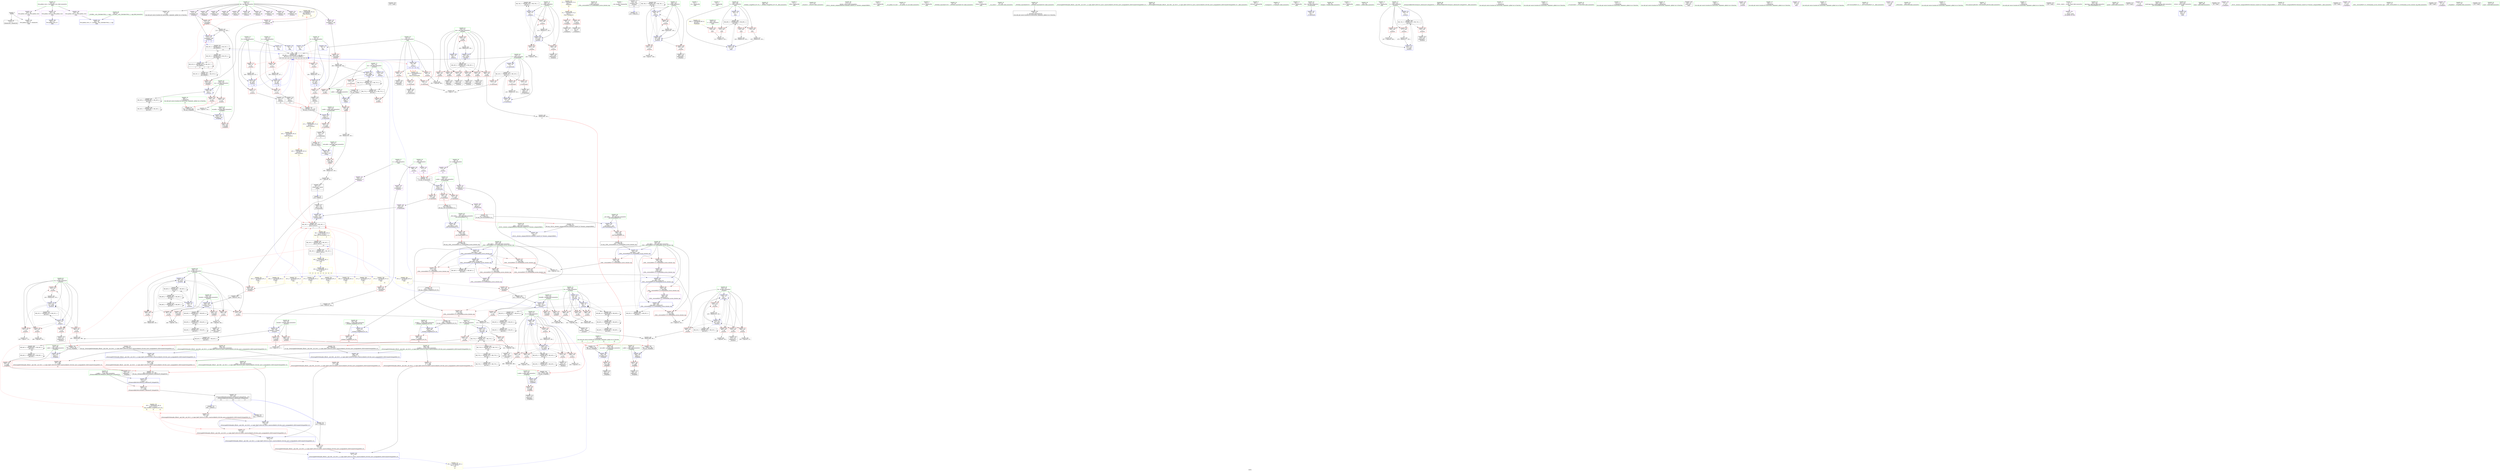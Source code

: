 digraph "SVFG" {
	label="SVFG";

	Node0x55ff1b610e70 [shape=record,color=grey,label="{NodeID: 0\nNullPtr}"];
	Node0x55ff1b610e70 -> Node0x55ff1b63c330[style=solid];
	Node0x55ff1b610e70 -> Node0x55ff1b64bb50[style=solid];
	Node0x55ff1b686d30 [shape=record,color=yellow,style=double,label="{NodeID: 609\n35V_1 = ENCHI(MR_35V_0)\npts\{380000 \}\nFun[_Z5solvev]|{<s0>16|<s1>16}}"];
	Node0x55ff1b686d30:s0 -> Node0x55ff1b63f4c0[style=dashed,color=red];
	Node0x55ff1b686d30:s1 -> Node0x55ff1b64c880[style=dashed,color=red];
	Node0x55ff1b657520 [shape=record,color=grey,label="{NodeID: 443\n410 = Binary(409, 105, )\n}"];
	Node0x55ff1b657520 -> Node0x55ff1b64d650[style=solid];
	Node0x55ff1b64b650 [shape=record,color=blue,label="{NodeID: 277\n21\<--19\nB\<--\nGlob }"];
	Node0x55ff1b64b650 -> Node0x55ff1b66eb30[style=dashed];
	Node0x55ff1b63f320 [shape=record,color=red,label="{NodeID: 194\n210\<--191\n\<--k.addr\n_Z3updiiiix\n}"];
	Node0x55ff1b63f320 -> Node0x55ff1b63bee0[style=solid];
	Node0x55ff1b63bd40 [shape=record,color=black,label="{NodeID: 111\n205\<--204\nidxprom1\<--\n_Z3updiiiix\n}"];
	Node0x55ff1b63a570 [shape=record,color=green,label="{NodeID: 28\n28\<--30\nb\<--b_field_insensitive\nGlob }"];
	Node0x55ff1b63a570 -> Node0x55ff1b642640[style=solid];
	Node0x55ff1b63a570 -> Node0x55ff1b642710[style=solid];
	Node0x55ff1b6b2500 [shape=record,color=black,label="{NodeID: 720\n522 = PHI()\n}"];
	Node0x55ff1b681570 [shape=record,color=black,label="{NodeID: 554\nMR_70V_2 = PHI(MR_70V_3, MR_70V_1, )\npts\{241 \}\n}"];
	Node0x55ff1b681570 -> Node0x55ff1b66dc30[style=dashed];
	Node0x55ff1b681570 -> Node0x55ff1b681570[style=dashed];
	Node0x55ff1b659f20 [shape=record,color=grey,label="{NodeID: 471\n546 = cmp(544, 545, )\n}"];
	Node0x55ff1b64ce30 [shape=record,color=blue,label="{NodeID: 305\n224\<--19\nfb\<--\n_Z5solvev\n}"];
	Node0x55ff1b64ce30 -> Node0x55ff1b63ff50[style=dashed];
	Node0x55ff1b64ce30 -> Node0x55ff1b640020[style=dashed];
	Node0x55ff1b64ce30 -> Node0x55ff1b6400f0[style=dashed];
	Node0x55ff1b64ce30 -> Node0x55ff1b6401c0[style=dashed];
	Node0x55ff1b64ce30 -> Node0x55ff1b640290[style=dashed];
	Node0x55ff1b64ce30 -> Node0x55ff1b64ce30[style=dashed];
	Node0x55ff1b64ce30 -> Node0x55ff1b64d7f0[style=dashed];
	Node0x55ff1b64ce30 -> Node0x55ff1b67ed70[style=dashed];
	Node0x55ff1b6409e0 [shape=record,color=red,label="{NodeID: 222\n384\<--230\n\<--boundA\n_Z5solvev\n}"];
	Node0x55ff1b6409e0 -> Node0x55ff1b659da0[style=solid];
	Node0x55ff1b642570 [shape=record,color=purple,label="{NodeID: 139\n333\<--25\narrayidx24\<--a\n_Z5solvev\n}"];
	Node0x55ff1b642570 -> Node0x55ff1b649f90[style=solid];
	Node0x55ff1b63cf80 [shape=record,color=green,label="{NodeID: 56\n187\<--188\ni.addr\<--i.addr_field_insensitive\n_Z3updiiiix\n}"];
	Node0x55ff1b63cf80 -> Node0x55ff1b63f180[style=solid];
	Node0x55ff1b63cf80 -> Node0x55ff1b64c540[style=solid];
	Node0x55ff1b66fa60 [shape=record,color=black,label="{NodeID: 499\nMR_76V_2 = PHI(MR_76V_4, MR_76V_1, )\npts\{247 \}\n}"];
	Node0x55ff1b66fa60 -> Node0x55ff1b64dc00[style=dashed];
	Node0x55ff1b64e4f0 [shape=record,color=blue,label="{NodeID: 333\n540\<--550\n__last.addr\<--incdec.ptr\n_ZSt9__reverseIPiEvT_S1_St26random_access_iterator_tag\n}"];
	Node0x55ff1b64e4f0 -> Node0x55ff1b64aaf0[style=dashed];
	Node0x55ff1b64e4f0 -> Node0x55ff1b64abc0[style=dashed];
	Node0x55ff1b64e4f0 -> Node0x55ff1b64ac90[style=dashed];
	Node0x55ff1b64e4f0 -> Node0x55ff1b64e690[style=dashed];
	Node0x55ff1b64e4f0 -> Node0x55ff1b683370[style=dashed];
	Node0x55ff1b64a060 [shape=record,color=red,label="{NodeID: 250\n345\<--344\n\<--arrayidx29\n_Z5solvev\n}"];
	Node0x55ff1b64a060 -> Node0x55ff1b655e40[style=solid];
	Node0x55ff1b643cc0 [shape=record,color=red,label="{NodeID: 167\n76\<--12\n\<--stdin\n_Z7preparev\n}"];
	Node0x55ff1b643cc0 -> Node0x55ff1b63c700[style=solid];
	Node0x55ff1b63e760 [shape=record,color=green,label="{NodeID: 84\n536\<--537\n\<--field_insensitive\n_ZSt9__reverseIPiEvT_S1_St26random_access_iterator_tag\n}"];
	Node0x55ff1b624a20 [shape=record,color=green,label="{NodeID: 1\n7\<--1\n__dso_handle\<--dummyObj\nGlob }"];
	Node0x55ff1b6576a0 [shape=record,color=grey,label="{NodeID: 444\n464 = Binary(463, 462, )\n}"];
	Node0x55ff1b6576a0 -> Node0x55ff1b64dda0[style=solid];
	Node0x55ff1b64b750 [shape=record,color=blue,label="{NodeID: 278\n23\<--19\nK\<--\nGlob }"];
	Node0x55ff1b64b750 -> Node0x55ff1b66eb30[style=dashed];
	Node0x55ff1b63f3f0 [shape=record,color=red,label="{NodeID: 195\n200\<--193\n\<--val.addr\n_Z3updiiiix\n}"];
	Node0x55ff1b63f3f0 -> Node0x55ff1b6573a0[style=solid];
	Node0x55ff1b63be10 [shape=record,color=black,label="{NodeID: 112\n208\<--207\nidxprom3\<--\n_Z3updiiiix\n}"];
	Node0x55ff1b63a670 [shape=record,color=green,label="{NodeID: 29\n31\<--33\nc\<--c_field_insensitive\nGlob }"];
	Node0x55ff1b63a670 -> Node0x55ff1b6427e0[style=solid];
	Node0x55ff1b63a670 -> Node0x55ff1b6428b0[style=solid];
	Node0x55ff1b6b2600 [shape=record,color=black,label="{NodeID: 721\n523 = PHI(219, )\n}"];
	Node0x55ff1b681a70 [shape=record,color=black,label="{NodeID: 555\nMR_35V_3 = PHI(MR_35V_4, MR_35V_2, )\npts\{380000 \}\n|{|<s3>22}}"];
	Node0x55ff1b681a70 -> Node0x55ff1b64a200[style=dashed];
	Node0x55ff1b681a70 -> Node0x55ff1b66e130[style=dashed];
	Node0x55ff1b681a70 -> Node0x55ff1b681a70[style=dashed];
	Node0x55ff1b681a70:s3 -> Node0x55ff1b66eb30[style=dashed,color=blue];
	Node0x55ff1b65a0a0 [shape=record,color=grey,label="{NodeID: 472\n391 = cmp(389, 390, )\n}"];
	Node0x55ff1b65a0a0 -> Node0x55ff1b641ae0[style=solid];
	Node0x55ff1b64cf00 [shape=record,color=blue,label="{NodeID: 306\n226\<--19\nfc\<--\n_Z5solvev\n}"];
	Node0x55ff1b64cf00 -> Node0x55ff1b640360[style=dashed];
	Node0x55ff1b64cf00 -> Node0x55ff1b640430[style=dashed];
	Node0x55ff1b64cf00 -> Node0x55ff1b640500[style=dashed];
	Node0x55ff1b64cf00 -> Node0x55ff1b6405d0[style=dashed];
	Node0x55ff1b64cf00 -> Node0x55ff1b6406a0[style=dashed];
	Node0x55ff1b64cf00 -> Node0x55ff1b64d720[style=dashed];
	Node0x55ff1b64cf00 -> Node0x55ff1b66b930[style=dashed];
	Node0x55ff1b640ab0 [shape=record,color=red,label="{NodeID: 223\n369\<--232\n\<--boundB\n_Z5solvev\n}"];
	Node0x55ff1b640ab0 -> Node0x55ff1b65b2a0[style=solid];
	Node0x55ff1b642640 [shape=record,color=purple,label="{NodeID: 140\n273\<--28\n\<--b\n_Z5solvev\n|{<s0>13}}"];
	Node0x55ff1b642640:s0 -> Node0x55ff1b6b3910[style=solid,color=red];
	Node0x55ff1b63d050 [shape=record,color=green,label="{NodeID: 57\n189\<--190\nj.addr\<--j.addr_field_insensitive\n_Z3updiiiix\n}"];
	Node0x55ff1b63d050 -> Node0x55ff1b63f250[style=solid];
	Node0x55ff1b63d050 -> Node0x55ff1b64c610[style=solid];
	Node0x55ff1b66ff60 [shape=record,color=black,label="{NodeID: 500\nMR_78V_2 = PHI(MR_78V_3, MR_78V_1, )\npts\{249 \}\n}"];
	Node0x55ff1b66ff60 -> Node0x55ff1b64dcd0[style=dashed];
	Node0x55ff1b66ff60 -> Node0x55ff1b66ff60[style=dashed];
	Node0x55ff1b64e5c0 [shape=record,color=blue,label="{NodeID: 334\n538\<--563\n__first.addr\<--incdec.ptr2\n_ZSt9__reverseIPiEvT_S1_St26random_access_iterator_tag\n}"];
	Node0x55ff1b64e5c0 -> Node0x55ff1b64a6e0[style=dashed];
	Node0x55ff1b64e5c0 -> Node0x55ff1b64a7b0[style=dashed];
	Node0x55ff1b64e5c0 -> Node0x55ff1b64a880[style=dashed];
	Node0x55ff1b64e5c0 -> Node0x55ff1b64e5c0[style=dashed];
	Node0x55ff1b64e5c0 -> Node0x55ff1b682e70[style=dashed];
	Node0x55ff1b64a130 [shape=record,color=red,label="{NodeID: 251\n356\<--355\n\<--arrayidx36\n_Z5solvev\n}"];
	Node0x55ff1b64a130 -> Node0x55ff1b6563e0[style=solid];
	Node0x55ff1b643d90 [shape=record,color=red,label="{NodeID: 168\n82\<--17\n\<--stdout\n_Z7preparev\n}"];
	Node0x55ff1b643d90 -> Node0x55ff1b63c7d0[style=solid];
	Node0x55ff1b63e830 [shape=record,color=green,label="{NodeID: 85\n538\<--539\n__first.addr\<--__first.addr_field_insensitive\n_ZSt9__reverseIPiEvT_S1_St26random_access_iterator_tag\n}"];
	Node0x55ff1b63e830 -> Node0x55ff1b64a610[style=solid];
	Node0x55ff1b63e830 -> Node0x55ff1b64a6e0[style=solid];
	Node0x55ff1b63e830 -> Node0x55ff1b64a7b0[style=solid];
	Node0x55ff1b63e830 -> Node0x55ff1b64a880[style=solid];
	Node0x55ff1b63e830 -> Node0x55ff1b64e350[style=solid];
	Node0x55ff1b63e830 -> Node0x55ff1b64e5c0[style=solid];
	Node0x55ff1b6277b0 [shape=record,color=green,label="{NodeID: 2\n8\<--1\n.str\<--dummyObj\nGlob }"];
	Node0x55ff1b657820 [shape=record,color=grey,label="{NodeID: 445\n387 = Binary(382, 386, )\n|{<s0>17}}"];
	Node0x55ff1b657820:s0 -> Node0x55ff1b6b4590[style=solid,color=red];
	Node0x55ff1b64b850 [shape=record,color=blue,label="{NodeID: 279\n34\<--19\nn\<--\nGlob }"];
	Node0x55ff1b64b850 -> Node0x55ff1b66eb30[style=dashed];
	Node0x55ff1b63f4c0 [shape=record,color=red,label="{NodeID: 196\n213\<--212\n\<--arrayidx6\n_Z3updiiiix\n}"];
	Node0x55ff1b63f4c0 -> Node0x55ff1b6573a0[style=solid];
	Node0x55ff1b63bee0 [shape=record,color=black,label="{NodeID: 113\n211\<--210\nidxprom5\<--\n_Z3updiiiix\n}"];
	Node0x55ff1b63a770 [shape=record,color=green,label="{NodeID: 30\n34\<--35\nn\<--n_field_insensitive\nGlob }"];
	Node0x55ff1b63a770 -> Node0x55ff1b644340[style=solid];
	Node0x55ff1b63a770 -> Node0x55ff1b644410[style=solid];
	Node0x55ff1b63a770 -> Node0x55ff1b6444e0[style=solid];
	Node0x55ff1b63a770 -> Node0x55ff1b6445b0[style=solid];
	Node0x55ff1b63a770 -> Node0x55ff1b64b850[style=solid];
	Node0x55ff1b63a770 -> Node0x55ff1b64cbc0[style=solid];
	Node0x55ff1b6b2760 [shape=record,color=black,label="{NodeID: 722\n605 = PHI(620, )\n}"];
	Node0x55ff1b6b2760 -> Node0x55ff1b64b240[style=solid];
	Node0x55ff1b65a220 [shape=record,color=grey,label="{NodeID: 473\n397 = cmp(395, 396, )\n}"];
	Node0x55ff1b65a220 -> Node0x55ff1b641bb0[style=solid];
	Node0x55ff1b64cfd0 [shape=record,color=blue,label="{NodeID: 307\n228\<--320\ncur\<--\n_Z5solvev\n}"];
	Node0x55ff1b64cfd0 -> Node0x55ff1b640770[style=dashed];
	Node0x55ff1b64cfd0 -> Node0x55ff1b640840[style=dashed];
	Node0x55ff1b64cfd0 -> Node0x55ff1b64cfd0[style=dashed];
	Node0x55ff1b64cfd0 -> Node0x55ff1b66be30[style=dashed];
	Node0x55ff1b640b80 [shape=record,color=red,label="{NodeID: 224\n390\<--232\n\<--boundB\n_Z5solvev\n}"];
	Node0x55ff1b640b80 -> Node0x55ff1b65a0a0[style=solid];
	Node0x55ff1b642710 [shape=record,color=purple,label="{NodeID: 141\n344\<--28\narrayidx29\<--b\n_Z5solvev\n}"];
	Node0x55ff1b642710 -> Node0x55ff1b64a060[style=solid];
	Node0x55ff1b63d120 [shape=record,color=green,label="{NodeID: 58\n191\<--192\nk.addr\<--k.addr_field_insensitive\n_Z3updiiiix\n}"];
	Node0x55ff1b63d120 -> Node0x55ff1b63f320[style=solid];
	Node0x55ff1b63d120 -> Node0x55ff1b64c6e0[style=solid];
	Node0x55ff1b64e690 [shape=record,color=blue,label="{NodeID: 335\n540\<--566\n__last.addr\<--incdec.ptr3\n_ZSt9__reverseIPiEvT_S1_St26random_access_iterator_tag\n}"];
	Node0x55ff1b64e690 -> Node0x55ff1b64aaf0[style=dashed];
	Node0x55ff1b64e690 -> Node0x55ff1b64abc0[style=dashed];
	Node0x55ff1b64e690 -> Node0x55ff1b64ac90[style=dashed];
	Node0x55ff1b64e690 -> Node0x55ff1b64e690[style=dashed];
	Node0x55ff1b64e690 -> Node0x55ff1b683370[style=dashed];
	Node0x55ff1b64a200 [shape=record,color=red,label="{NodeID: 252\n462\<--461\n\<--arrayidx87\n_Z5solvev\n}"];
	Node0x55ff1b64a200 -> Node0x55ff1b6576a0[style=solid];
	Node0x55ff1b643e60 [shape=record,color=red,label="{NodeID: 169\n255\<--18\n\<--A\n_Z5solvev\n}"];
	Node0x55ff1b643e60 -> Node0x55ff1b658ea0[style=solid];
	Node0x55ff1b63e900 [shape=record,color=green,label="{NodeID: 86\n540\<--541\n__last.addr\<--__last.addr_field_insensitive\n_ZSt9__reverseIPiEvT_S1_St26random_access_iterator_tag\n}"];
	Node0x55ff1b63e900 -> Node0x55ff1b64a950[style=solid];
	Node0x55ff1b63e900 -> Node0x55ff1b64aa20[style=solid];
	Node0x55ff1b63e900 -> Node0x55ff1b64aaf0[style=solid];
	Node0x55ff1b63e900 -> Node0x55ff1b64abc0[style=solid];
	Node0x55ff1b63e900 -> Node0x55ff1b64ac90[style=solid];
	Node0x55ff1b63e900 -> Node0x55ff1b64e420[style=solid];
	Node0x55ff1b63e900 -> Node0x55ff1b64e4f0[style=solid];
	Node0x55ff1b63e900 -> Node0x55ff1b64e690[style=solid];
	Node0x55ff1b62a400 [shape=record,color=green,label="{NodeID: 3\n10\<--1\n.str.1\<--dummyObj\nGlob }"];
	Node0x55ff1b6579a0 [shape=record,color=grey,label="{NodeID: 446\n393 = Binary(388, 392, )\n|{<s0>17}}"];
	Node0x55ff1b6579a0:s0 -> Node0x55ff1b6b4710[style=solid,color=red];
	Node0x55ff1b64b950 [shape=record,color=blue,label="{NodeID: 280\n631\<--47\nllvm.global_ctors_0\<--\nGlob }"];
	Node0x55ff1b63f590 [shape=record,color=red,label="{NodeID: 197\n289\<--220\n\<--pos\n_Z5solvev\n}"];
	Node0x55ff1b63f590 -> Node0x55ff1b659c20[style=solid];
	Node0x55ff1b6411a0 [shape=record,color=black,label="{NodeID: 114\n268\<--267\nconv\<--\n_Z5solvev\n|{<s0>12}}"];
	Node0x55ff1b6411a0:s0 -> Node0x55ff1b6b3720[style=solid,color=red];
	Node0x55ff1b63a870 [shape=record,color=green,label="{NodeID: 31\n36\<--38\ndp\<--dp_field_insensitive\nGlob }"];
	Node0x55ff1b63a870 -> Node0x55ff1b63c500[style=solid];
	Node0x55ff1b63a870 -> Node0x55ff1b642980[style=solid];
	Node0x55ff1b63a870 -> Node0x55ff1b642a50[style=solid];
	Node0x55ff1b63a870 -> Node0x55ff1b642b20[style=solid];
	Node0x55ff1b63a870 -> Node0x55ff1b642bf0[style=solid];
	Node0x55ff1b63a870 -> Node0x55ff1b642cc0[style=solid];
	Node0x55ff1b63a870 -> Node0x55ff1b642d90[style=solid];
	Node0x55ff1b63a870 -> Node0x55ff1b642e60[style=solid];
	Node0x55ff1b63a870 -> Node0x55ff1b642f30[style=solid];
	Node0x55ff1b63a870 -> Node0x55ff1b643000[style=solid];
	Node0x55ff1b63a870 -> Node0x55ff1b6430d0[style=solid];
	Node0x55ff1b63a870 -> Node0x55ff1b6431a0[style=solid];
	Node0x55ff1b63a870 -> Node0x55ff1b643270[style=solid];
	Node0x55ff1b6b2930 [shape=record,color=black,label="{NodeID: 723\n611 = PHI(620, )\n}"];
	Node0x55ff1b6b2930 -> Node0x55ff1b64b310[style=solid];
	Node0x55ff1b65a3a0 [shape=record,color=grey,label="{NodeID: 474\n328 = cmp(327, 19, )\n}"];
	Node0x55ff1b64d0a0 [shape=record,color=blue,label="{NodeID: 308\n230\<--336\nboundA\<--cond\n_Z5solvev\n}"];
	Node0x55ff1b64d0a0 -> Node0x55ff1b640910[style=dashed];
	Node0x55ff1b64d0a0 -> Node0x55ff1b6409e0[style=dashed];
	Node0x55ff1b64d0a0 -> Node0x55ff1b677aa0[style=dashed];
	Node0x55ff1b640c50 [shape=record,color=red,label="{NodeID: 225\n377\<--234\n\<--boundC\n_Z5solvev\n}"];
	Node0x55ff1b640c50 -> Node0x55ff1b65afa0[style=solid];
	Node0x55ff1b6427e0 [shape=record,color=purple,label="{NodeID: 142\n277\<--31\n\<--c\n_Z5solvev\n|{<s0>14}}"];
	Node0x55ff1b6427e0:s0 -> Node0x55ff1b6b3910[style=solid,color=red];
	Node0x55ff1b63d1f0 [shape=record,color=green,label="{NodeID: 59\n193\<--194\nval.addr\<--val.addr_field_insensitive\n_Z3updiiiix\n}"];
	Node0x55ff1b63d1f0 -> Node0x55ff1b63f3f0[style=solid];
	Node0x55ff1b63d1f0 -> Node0x55ff1b64c7b0[style=solid];
	Node0x55ff1b64e760 [shape=record,color=blue,label="{NodeID: 336\n574\<--571\n.addr\<--\n_ZSt19__iterator_categoryIPiENSt15iterator_traitsIT_E17iterator_categoryERKS2_\n}"];
	Node0x55ff1b64a2d0 [shape=record,color=red,label="{NodeID: 253\n516\<--503\n\<--t\nmain\n}"];
	Node0x55ff1b64a2d0 -> Node0x55ff1b65ab20[style=solid];
	Node0x55ff1b643f30 [shape=record,color=red,label="{NodeID: 170\n267\<--18\n\<--A\n_Z5solvev\n}"];
	Node0x55ff1b643f30 -> Node0x55ff1b6411a0[style=solid];
	Node0x55ff1b63e9d0 [shape=record,color=green,label="{NodeID: 87\n560\<--561\n_ZSt9iter_swapIPiS0_EvT_T0_\<--_ZSt9iter_swapIPiS0_EvT_T0__field_insensitive\n}"];
	Node0x55ff1b62c920 [shape=record,color=green,label="{NodeID: 4\n12\<--1\nstdin\<--dummyObj\nGlob }"];
	Node0x55ff1b657b20 [shape=record,color=grey,label="{NodeID: 447\n399 = Binary(394, 398, )\n|{<s0>17}}"];
	Node0x55ff1b657b20:s0 -> Node0x55ff1b6b4890[style=solid,color=red];
	Node0x55ff1b64ba50 [shape=record,color=blue,label="{NodeID: 281\n632\<--48\nllvm.global_ctors_1\<--_GLOBAL__sub_I_Burlakov.Nick_1_1.cpp\nGlob }"];
	Node0x55ff1b63f660 [shape=record,color=red,label="{NodeID: 198\n308\<--220\n\<--pos\n_Z5solvev\n}"];
	Node0x55ff1b63f660 -> Node0x55ff1b641460[style=solid];
	Node0x55ff1b641230 [shape=record,color=black,label="{NodeID: 115\n272\<--271\nconv5\<--\n_Z5solvev\n|{<s0>13}}"];
	Node0x55ff1b641230:s0 -> Node0x55ff1b6b3720[style=solid,color=red];
	Node0x55ff1b63a970 [shape=record,color=green,label="{NodeID: 32\n46\<--50\nllvm.global_ctors\<--llvm.global_ctors_field_insensitive\nGlob }"];
	Node0x55ff1b63a970 -> Node0x55ff1b6435b0[style=solid];
	Node0x55ff1b63a970 -> Node0x55ff1b6436b0[style=solid];
	Node0x55ff1b63a970 -> Node0x55ff1b6437b0[style=solid];
	Node0x55ff1b6b2a70 [shape=record,color=black,label="{NodeID: 724\n615 = PHI(620, )\n}"];
	Node0x55ff1b6b2a70 -> Node0x55ff1b64b3e0[style=solid];
	Node0x55ff1b682970 [shape=record,color=black,label="{NodeID: 558\nMR_18V_2 = PHI(MR_18V_1, MR_18V_3, )\npts\{27 30 33 \}\n|{<s0>8}}"];
	Node0x55ff1b682970:s0 -> Node0x55ff1b68e110[style=dashed,color=blue];
	Node0x55ff1b65a520 [shape=record,color=grey,label="{NodeID: 475\n350 = cmp(349, 19, )\n}"];
	Node0x55ff1b64d170 [shape=record,color=blue,label="{NodeID: 309\n232\<--347\nboundB\<--cond31\n_Z5solvev\n}"];
	Node0x55ff1b64d170 -> Node0x55ff1b640ab0[style=dashed];
	Node0x55ff1b64d170 -> Node0x55ff1b640b80[style=dashed];
	Node0x55ff1b64d170 -> Node0x55ff1b677f70[style=dashed];
	Node0x55ff1b640d20 [shape=record,color=red,label="{NodeID: 226\n396\<--234\n\<--boundC\n_Z5solvev\n}"];
	Node0x55ff1b640d20 -> Node0x55ff1b65a220[style=solid];
	Node0x55ff1b6428b0 [shape=record,color=purple,label="{NodeID: 143\n355\<--31\narrayidx36\<--c\n_Z5solvev\n}"];
	Node0x55ff1b6428b0 -> Node0x55ff1b64a130[style=solid];
	Node0x55ff1b63d2c0 [shape=record,color=green,label="{NodeID: 60\n217\<--218\n_Z5solvev\<--_Z5solvev_field_insensitive\n}"];
	Node0x55ff1b64e830 [shape=record,color=blue,label="{NodeID: 337\n581\<--579\n__a.addr\<--__a\n_ZSt9iter_swapIPiS0_EvT_T0_\n}"];
	Node0x55ff1b64e830 -> Node0x55ff1b64ad60[style=dashed];
	Node0x55ff1b64a3a0 [shape=record,color=red,label="{NodeID: 254\n515\<--505\n\<--i\nmain\n}"];
	Node0x55ff1b64a3a0 -> Node0x55ff1b65ab20[style=solid];
	Node0x55ff1b644000 [shape=record,color=red,label="{NodeID: 171\n259\<--21\n\<--B\n_Z5solvev\n}"];
	Node0x55ff1b644000 -> Node0x55ff1b6591a0[style=solid];
	Node0x55ff1b63ead0 [shape=record,color=green,label="{NodeID: 88\n572\<--573\nretval\<--retval_field_insensitive\n_ZSt19__iterator_categoryIPiENSt15iterator_traitsIT_E17iterator_categoryERKS2_\n}"];
	Node0x55ff1b60dd70 [shape=record,color=green,label="{NodeID: 5\n13\<--1\n.str.2\<--dummyObj\nGlob }"];
	Node0x55ff1b657ca0 [shape=record,color=grey,label="{NodeID: 448\n405 = Binary(404, 105, )\n}"];
	Node0x55ff1b657ca0 -> Node0x55ff1b64d580[style=solid];
	Node0x55ff1b64bb50 [shape=record,color=blue, style = dotted,label="{NodeID: 282\n633\<--3\nllvm.global_ctors_2\<--dummyVal\nGlob }"];
	Node0x55ff1b63f730 [shape=record,color=red,label="{NodeID: 199\n331\<--220\n\<--pos\n_Z5solvev\n}"];
	Node0x55ff1b63f730 -> Node0x55ff1b6417a0[style=solid];
	Node0x55ff1b6412c0 [shape=record,color=black,label="{NodeID: 116\n276\<--275\nconv6\<--\n_Z5solvev\n|{<s0>14}}"];
	Node0x55ff1b6412c0:s0 -> Node0x55ff1b6b3720[style=solid,color=red];
	Node0x55ff1b63aa70 [shape=record,color=green,label="{NodeID: 33\n51\<--52\n__cxx_global_var_init\<--__cxx_global_var_init_field_insensitive\n}"];
	Node0x55ff1b6b2bb0 [shape=record,color=black,label="{NodeID: 725\n594 = PHI(587, )\n0th arg _ZSt4swapIiENSt9enable_ifIXsr6__and_ISt6__not_ISt15__is_tuple_likeIT_EESt21is_move_constructibleIS3_ESt18is_move_assignableIS3_EEE5valueEvE4typeERS3_SC_ }"];
	Node0x55ff1b6b2bb0 -> Node0x55ff1b64e9d0[style=solid];
	Node0x55ff1b682e70 [shape=record,color=black,label="{NodeID: 559\nMR_90V_3 = PHI(MR_90V_2, MR_90V_4, )\npts\{539 \}\n}"];
	Node0x55ff1b65a6a0 [shape=record,color=grey,label="{NodeID: 476\n555 = cmp(553, 554, )\n}"];
	Node0x55ff1b64d240 [shape=record,color=blue,label="{NodeID: 310\n234\<--358\nboundC\<--cond38\n_Z5solvev\n}"];
	Node0x55ff1b64d240 -> Node0x55ff1b640c50[style=dashed];
	Node0x55ff1b64d240 -> Node0x55ff1b640d20[style=dashed];
	Node0x55ff1b64d240 -> Node0x55ff1b678470[style=dashed];
	Node0x55ff1b640df0 [shape=record,color=red,label="{NodeID: 227\n362\<--236\n\<--xa\n_Z5solvev\n}"];
	Node0x55ff1b640df0 -> Node0x55ff1b65a9a0[style=solid];
	Node0x55ff1b642980 [shape=record,color=purple,label="{NodeID: 144\n203\<--36\narrayidx\<--dp\n_Z3updiiiix\n}"];
	Node0x55ff1b63d3c0 [shape=record,color=green,label="{NodeID: 61\n220\<--221\npos\<--pos_field_insensitive\n_Z5solvev\n}"];
	Node0x55ff1b63d3c0 -> Node0x55ff1b63f590[style=solid];
	Node0x55ff1b63d3c0 -> Node0x55ff1b63f660[style=solid];
	Node0x55ff1b63d3c0 -> Node0x55ff1b63f730[style=solid];
	Node0x55ff1b63d3c0 -> Node0x55ff1b63f800[style=solid];
	Node0x55ff1b63d3c0 -> Node0x55ff1b63f8d0[style=solid];
	Node0x55ff1b63d3c0 -> Node0x55ff1b63f9a0[style=solid];
	Node0x55ff1b63d3c0 -> Node0x55ff1b63fa70[style=solid];
	Node0x55ff1b63d3c0 -> Node0x55ff1b64cc90[style=solid];
	Node0x55ff1b63d3c0 -> Node0x55ff1b64d990[style=solid];
	Node0x55ff1b64e900 [shape=record,color=blue,label="{NodeID: 338\n583\<--580\n__b.addr\<--__b\n_ZSt9iter_swapIPiS0_EvT_T0_\n}"];
	Node0x55ff1b64e900 -> Node0x55ff1b64ae30[style=dashed];
	Node0x55ff1b64a470 [shape=record,color=red,label="{NodeID: 255\n519\<--505\n\<--i\nmain\n}"];
	Node0x55ff1b64a470 -> Node0x55ff1b658ba0[style=solid];
	Node0x55ff1b6440d0 [shape=record,color=red,label="{NodeID: 172\n271\<--21\n\<--B\n_Z5solvev\n}"];
	Node0x55ff1b6440d0 -> Node0x55ff1b641230[style=solid];
	Node0x55ff1b63eba0 [shape=record,color=green,label="{NodeID: 89\n574\<--575\n.addr\<--.addr_field_insensitive\n_ZSt19__iterator_categoryIPiENSt15iterator_traitsIT_E17iterator_categoryERKS2_\n}"];
	Node0x55ff1b63eba0 -> Node0x55ff1b64e760[style=solid];
	Node0x55ff1b60e0b0 [shape=record,color=green,label="{NodeID: 6\n15\<--1\n.str.3\<--dummyObj\nGlob }"];
	Node0x55ff1b657e20 [shape=record,color=grey,label="{NodeID: 449\n381 = Binary(380, 105, )\n|{<s0>17}}"];
	Node0x55ff1b657e20:s0 -> Node0x55ff1b6b4380[style=solid,color=red];
	Node0x55ff1b64bc50 [shape=record,color=blue,label="{NodeID: 283\n96\<--94\nmsk.addr\<--msk\n_Z3bitii\n}"];
	Node0x55ff1b64bc50 -> Node0x55ff1b644680[style=dashed];
	Node0x55ff1b63f800 [shape=record,color=red,label="{NodeID: 200\n342\<--220\n\<--pos\n_Z5solvev\n}"];
	Node0x55ff1b63f800 -> Node0x55ff1b641870[style=solid];
	Node0x55ff1b641390 [shape=record,color=black,label="{NodeID: 117\n219\<--282\n_Z5solvev_ret\<--\n_Z5solvev\n|{<s0>22}}"];
	Node0x55ff1b641390:s0 -> Node0x55ff1b6b2600[style=solid,color=blue];
	Node0x55ff1b63ab70 [shape=record,color=green,label="{NodeID: 34\n55\<--56\n_ZNSt8ios_base4InitC1Ev\<--_ZNSt8ios_base4InitC1Ev_field_insensitive\n}"];
	Node0x55ff1b6b2cf0 [shape=record,color=black,label="{NodeID: 726\n595 = PHI(588, )\n1st arg _ZSt4swapIiENSt9enable_ifIXsr6__and_ISt6__not_ISt15__is_tuple_likeIT_EESt21is_move_constructibleIS3_ESt18is_move_assignableIS3_EEE5valueEvE4typeERS3_SC_ }"];
	Node0x55ff1b6b2cf0 -> Node0x55ff1b64eaa0[style=solid];
	Node0x55ff1b683370 [shape=record,color=black,label="{NodeID: 560\nMR_92V_3 = PHI(MR_92V_2, MR_92V_5, )\npts\{541 \}\n}"];
	Node0x55ff1b65a820 [shape=record,color=grey,label="{NodeID: 477\n323 = cmp(322, 324, )\n}"];
	Node0x55ff1b64d310 [shape=record,color=blue,label="{NodeID: 311\n236\<--19\nxa\<--\n_Z5solvev\n}"];
	Node0x55ff1b64d310 -> Node0x55ff1b640df0[style=dashed];
	Node0x55ff1b64d310 -> Node0x55ff1b640ec0[style=dashed];
	Node0x55ff1b64d310 -> Node0x55ff1b640f90[style=dashed];
	Node0x55ff1b64d310 -> Node0x55ff1b641060[style=dashed];
	Node0x55ff1b64d310 -> Node0x55ff1b64d650[style=dashed];
	Node0x55ff1b64d310 -> Node0x55ff1b67b170[style=dashed];
	Node0x55ff1b640ec0 [shape=record,color=red,label="{NodeID: 228\n372\<--236\n\<--xa\n_Z5solvev\n}"];
	Node0x55ff1b640ec0 -> Node0x55ff1b658d20[style=solid];
	Node0x55ff1b642a50 [shape=record,color=purple,label="{NodeID: 145\n206\<--36\narrayidx2\<--dp\n_Z3updiiiix\n}"];
	Node0x55ff1b63d490 [shape=record,color=green,label="{NodeID: 62\n222\<--223\nfa\<--fa_field_insensitive\n_Z5solvev\n}"];
	Node0x55ff1b63d490 -> Node0x55ff1b63fb40[style=solid];
	Node0x55ff1b63d490 -> Node0x55ff1b63fc10[style=solid];
	Node0x55ff1b63d490 -> Node0x55ff1b63fce0[style=solid];
	Node0x55ff1b63d490 -> Node0x55ff1b63fdb0[style=solid];
	Node0x55ff1b63d490 -> Node0x55ff1b63fe80[style=solid];
	Node0x55ff1b63d490 -> Node0x55ff1b64cd60[style=solid];
	Node0x55ff1b63d490 -> Node0x55ff1b64d8c0[style=solid];
	Node0x55ff1b64e9d0 [shape=record,color=blue,label="{NodeID: 339\n596\<--594\n__a.addr\<--__a\n_ZSt4swapIiENSt9enable_ifIXsr6__and_ISt6__not_ISt15__is_tuple_likeIT_EESt21is_move_constructibleIS3_ESt18is_move_assignableIS3_EEE5valueEvE4typeERS3_SC_\n}"];
	Node0x55ff1b64e9d0 -> Node0x55ff1b64af00[style=dashed];
	Node0x55ff1b64e9d0 -> Node0x55ff1b64afd0[style=dashed];
	Node0x55ff1b64a540 [shape=record,color=red,label="{NodeID: 256\n525\<--505\n\<--i\nmain\n}"];
	Node0x55ff1b64a540 -> Node0x55ff1b658a20[style=solid];
	Node0x55ff1b6441a0 [shape=record,color=red,label="{NodeID: 173\n262\<--23\n\<--K\n_Z5solvev\n}"];
	Node0x55ff1b6441a0 -> Node0x55ff1b6585a0[style=solid];
	Node0x55ff1b63ec70 [shape=record,color=green,label="{NodeID: 90\n581\<--582\n__a.addr\<--__a.addr_field_insensitive\n_ZSt9iter_swapIPiS0_EvT_T0_\n}"];
	Node0x55ff1b63ec70 -> Node0x55ff1b64ad60[style=solid];
	Node0x55ff1b63ec70 -> Node0x55ff1b64e830[style=solid];
	Node0x55ff1b60e170 [shape=record,color=green,label="{NodeID: 7\n17\<--1\nstdout\<--dummyObj\nGlob }"];
	Node0x55ff1b68dfb0 [shape=record,color=yellow,style=double,label="{NodeID: 699\n18V_4 = CSCHI(MR_18V_2)\npts\{27 30 33 \}\nCS[]|{<s0>12|<s1>12|<s2>12|<s3>13|<s4>13|<s5>13|<s6>14|<s7>14|<s8>14}}"];
	Node0x55ff1b68dfb0:s0 -> Node0x55ff1b68e270[style=dashed,color=blue];
	Node0x55ff1b68dfb0:s1 -> Node0x55ff1b68e3d0[style=dashed,color=blue];
	Node0x55ff1b68dfb0:s2 -> Node0x55ff1b68e4b0[style=dashed,color=blue];
	Node0x55ff1b68dfb0:s3 -> Node0x55ff1b68e590[style=dashed,color=blue];
	Node0x55ff1b68dfb0:s4 -> Node0x55ff1b68e6f0[style=dashed,color=blue];
	Node0x55ff1b68dfb0:s5 -> Node0x55ff1b68e7d0[style=dashed,color=blue];
	Node0x55ff1b68dfb0:s6 -> Node0x55ff1b68e8b0[style=dashed,color=blue];
	Node0x55ff1b68dfb0:s7 -> Node0x55ff1b68ea10[style=dashed,color=blue];
	Node0x55ff1b68dfb0:s8 -> Node0x55ff1b68eaf0[style=dashed,color=blue];
	Node0x55ff1b657fa0 [shape=record,color=grey,label="{NodeID: 450\n415 = Binary(414, 105, )\n}"];
	Node0x55ff1b657fa0 -> Node0x55ff1b64d720[style=solid];
	Node0x55ff1b64bd20 [shape=record,color=blue,label="{NodeID: 284\n98\<--95\ni.addr\<--i\n_Z3bitii\n}"];
	Node0x55ff1b64bd20 -> Node0x55ff1b644750[style=dashed];
	Node0x55ff1b63f8d0 [shape=record,color=red,label="{NodeID: 201\n353\<--220\n\<--pos\n_Z5solvev\n}"];
	Node0x55ff1b63f8d0 -> Node0x55ff1b641940[style=solid];
	Node0x55ff1b641460 [shape=record,color=black,label="{NodeID: 118\n309\<--308\nidxprom\<--\n_Z5solvev\n}"];
	Node0x55ff1b63ac70 [shape=record,color=green,label="{NodeID: 35\n61\<--62\n__cxa_atexit\<--__cxa_atexit_field_insensitive\n}"];
	Node0x55ff1b6b2e30 [shape=record,color=black,label="{NodeID: 727\n156 = PHI(146, )\n0th arg _ZSt7reverseIPiEvT_S1_ }"];
	Node0x55ff1b6b2e30 -> Node0x55ff1b64c2d0[style=solid];
	Node0x55ff1b65a9a0 [shape=record,color=grey,label="{NodeID: 478\n364 = cmp(362, 363, )\n}"];
	Node0x55ff1b64d3e0 [shape=record,color=blue,label="{NodeID: 312\n238\<--19\nxb\<--\n_Z5solvev\n}"];
	Node0x55ff1b64d3e0 -> Node0x55ff1b649130[style=dashed];
	Node0x55ff1b64d3e0 -> Node0x55ff1b6491c0[style=dashed];
	Node0x55ff1b64d3e0 -> Node0x55ff1b649290[style=dashed];
	Node0x55ff1b64d3e0 -> Node0x55ff1b649360[style=dashed];
	Node0x55ff1b64d3e0 -> Node0x55ff1b64d3e0[style=dashed];
	Node0x55ff1b64d3e0 -> Node0x55ff1b64d580[style=dashed];
	Node0x55ff1b64d3e0 -> Node0x55ff1b67b670[style=dashed];
	Node0x55ff1b640f90 [shape=record,color=red,label="{NodeID: 229\n383\<--236\n\<--xa\n_Z5solvev\n}"];
	Node0x55ff1b640f90 -> Node0x55ff1b659da0[style=solid];
	Node0x55ff1b642b20 [shape=record,color=purple,label="{NodeID: 146\n209\<--36\narrayidx4\<--dp\n_Z3updiiiix\n}"];
	Node0x55ff1b63d560 [shape=record,color=green,label="{NodeID: 63\n224\<--225\nfb\<--fb_field_insensitive\n_Z5solvev\n}"];
	Node0x55ff1b63d560 -> Node0x55ff1b63ff50[style=solid];
	Node0x55ff1b63d560 -> Node0x55ff1b640020[style=solid];
	Node0x55ff1b63d560 -> Node0x55ff1b6400f0[style=solid];
	Node0x55ff1b63d560 -> Node0x55ff1b6401c0[style=solid];
	Node0x55ff1b63d560 -> Node0x55ff1b640290[style=solid];
	Node0x55ff1b63d560 -> Node0x55ff1b64ce30[style=solid];
	Node0x55ff1b63d560 -> Node0x55ff1b64d7f0[style=solid];
	Node0x55ff1b64eaa0 [shape=record,color=blue,label="{NodeID: 340\n598\<--595\n__b.addr\<--__b\n_ZSt4swapIiENSt9enable_ifIXsr6__and_ISt6__not_ISt15__is_tuple_likeIT_EESt21is_move_constructibleIS3_ESt18is_move_assignableIS3_EEE5valueEvE4typeERS3_SC_\n}"];
	Node0x55ff1b64eaa0 -> Node0x55ff1b64b0a0[style=dashed];
	Node0x55ff1b64eaa0 -> Node0x55ff1b64b170[style=dashed];
	Node0x55ff1b64a610 [shape=record,color=red,label="{NodeID: 257\n544\<--538\n\<--__first.addr\n_ZSt9__reverseIPiEvT_S1_St26random_access_iterator_tag\n}"];
	Node0x55ff1b64a610 -> Node0x55ff1b659f20[style=solid];
	Node0x55ff1b644270 [shape=record,color=red,label="{NodeID: 174\n275\<--23\n\<--K\n_Z5solvev\n}"];
	Node0x55ff1b644270 -> Node0x55ff1b6412c0[style=solid];
	Node0x55ff1b63ed40 [shape=record,color=green,label="{NodeID: 91\n583\<--584\n__b.addr\<--__b.addr_field_insensitive\n_ZSt9iter_swapIPiS0_EvT_T0_\n}"];
	Node0x55ff1b63ed40 -> Node0x55ff1b64ae30[style=solid];
	Node0x55ff1b63ed40 -> Node0x55ff1b64e900[style=solid];
	Node0x55ff1b60e230 [shape=record,color=green,label="{NodeID: 8\n19\<--1\n\<--dummyObj\nCan only get source location for instruction, argument, global var or function.|{<s0>16|<s1>16|<s2>16|<s3>16}}"];
	Node0x55ff1b60e230:s0 -> Node0x55ff1b6b4380[style=solid,color=red];
	Node0x55ff1b60e230:s1 -> Node0x55ff1b6b4590[style=solid,color=red];
	Node0x55ff1b60e230:s2 -> Node0x55ff1b6b4710[style=solid,color=red];
	Node0x55ff1b60e230:s3 -> Node0x55ff1b6b4890[style=solid,color=red];
	Node0x55ff1b68e110 [shape=record,color=yellow,style=double,label="{NodeID: 700\n18V_2 = CSCHI(MR_18V_1)\npts\{27 30 33 \}\nCS[]|{<s0>6}}"];
	Node0x55ff1b68e110:s0 -> Node0x55ff1b68dfb0[style=dashed,color=blue];
	Node0x55ff1b67b170 [shape=record,color=black,label="{NodeID: 534\nMR_66V_9 = PHI(MR_66V_7, MR_66V_5, )\npts\{237 \}\n}"];
	Node0x55ff1b67b170 -> Node0x55ff1b64d310[style=dashed];
	Node0x55ff1b67b170 -> Node0x55ff1b66d230[style=dashed];
	Node0x55ff1b67b170 -> Node0x55ff1b67b170[style=dashed];
	Node0x55ff1b658120 [shape=record,color=grey,label="{NodeID: 451\n420 = Binary(419, 105, )\n}"];
	Node0x55ff1b658120 -> Node0x55ff1b64d7f0[style=solid];
	Node0x55ff1b64bdf0 [shape=record,color=blue,label="{NodeID: 285\n114\<--112\nx.addr\<--x\n_Z7convertxPi\n}"];
	Node0x55ff1b64bdf0 -> Node0x55ff1b644820[style=dashed];
	Node0x55ff1b63f9a0 [shape=record,color=red,label="{NodeID: 202\n380\<--220\n\<--pos\n_Z5solvev\n}"];
	Node0x55ff1b63f9a0 -> Node0x55ff1b657e20[style=solid];
	Node0x55ff1b641530 [shape=record,color=black,label="{NodeID: 119\n312\<--311\nidxprom16\<--\n_Z5solvev\n}"];
	Node0x55ff1b63ad70 [shape=record,color=green,label="{NodeID: 36\n60\<--66\n_ZNSt8ios_base4InitD1Ev\<--_ZNSt8ios_base4InitD1Ev_field_insensitive\n}"];
	Node0x55ff1b63ad70 -> Node0x55ff1b63c600[style=solid];
	Node0x55ff1b6b2f70 [shape=record,color=black,label="{NodeID: 728\n157 = PHI(150, )\n1st arg _ZSt7reverseIPiEvT_S1_ }"];
	Node0x55ff1b6b2f70 -> Node0x55ff1b64c3a0[style=solid];
	Node0x55ff1b65ab20 [shape=record,color=grey,label="{NodeID: 479\n517 = cmp(515, 516, )\n}"];
	Node0x55ff1b64d4b0 [shape=record,color=blue,label="{NodeID: 313\n240\<--374\nres\<--and\n_Z5solvev\n}"];
	Node0x55ff1b64d4b0 -> Node0x55ff1b649430[style=dashed];
	Node0x55ff1b64d4b0 -> Node0x55ff1b649500[style=dashed];
	Node0x55ff1b64d4b0 -> Node0x55ff1b64d4b0[style=dashed];
	Node0x55ff1b64d4b0 -> Node0x55ff1b66b030[style=dashed];
	Node0x55ff1b641060 [shape=record,color=red,label="{NodeID: 230\n409\<--236\n\<--xa\n_Z5solvev\n}"];
	Node0x55ff1b641060 -> Node0x55ff1b657520[style=solid];
	Node0x55ff1b642bf0 [shape=record,color=purple,label="{NodeID: 147\n212\<--36\narrayidx6\<--dp\n_Z3updiiiix\n}"];
	Node0x55ff1b642bf0 -> Node0x55ff1b63f4c0[style=solid];
	Node0x55ff1b642bf0 -> Node0x55ff1b64c880[style=solid];
	Node0x55ff1b63d630 [shape=record,color=green,label="{NodeID: 64\n226\<--227\nfc\<--fc_field_insensitive\n_Z5solvev\n}"];
	Node0x55ff1b63d630 -> Node0x55ff1b640360[style=solid];
	Node0x55ff1b63d630 -> Node0x55ff1b640430[style=solid];
	Node0x55ff1b63d630 -> Node0x55ff1b640500[style=solid];
	Node0x55ff1b63d630 -> Node0x55ff1b6405d0[style=solid];
	Node0x55ff1b63d630 -> Node0x55ff1b6406a0[style=solid];
	Node0x55ff1b63d630 -> Node0x55ff1b64cf00[style=solid];
	Node0x55ff1b63d630 -> Node0x55ff1b64d720[style=solid];
	Node0x55ff1b685c90 [shape=record,color=yellow,style=double,label="{NodeID: 590\n43V_1 = ENCHI(MR_43V_0)\npts\{27 \}\nFun[_Z5solvev]|{<s0>12}}"];
	Node0x55ff1b685c90:s0 -> Node0x55ff1b674f60[style=dashed,color=red];
	Node0x55ff1b64eb70 [shape=record,color=blue,label="{NodeID: 341\n600\<--608\n__tmp\<--\n_ZSt4swapIiENSt9enable_ifIXsr6__and_ISt6__not_ISt15__is_tuple_likeIT_EESt21is_move_constructibleIS3_ESt18is_move_assignableIS3_EEE5valueEvE4typeERS3_SC_\n}"];
	Node0x55ff1b64eb70 -> Node0x55ff1b64b310[style=dashed];
	Node0x55ff1b64eb70 -> Node0x55ff1b64b3e0[style=dashed];
	Node0x55ff1b64a6e0 [shape=record,color=red,label="{NodeID: 258\n553\<--538\n\<--__first.addr\n_ZSt9__reverseIPiEvT_S1_St26random_access_iterator_tag\n}"];
	Node0x55ff1b64a6e0 -> Node0x55ff1b65a6a0[style=solid];
	Node0x55ff1b644340 [shape=record,color=red,label="{NodeID: 175\n128\<--34\n\<--n\n_Z7convertxPi\n}"];
	Node0x55ff1b644340 -> Node0x55ff1b659920[style=solid];
	Node0x55ff1b63ee10 [shape=record,color=green,label="{NodeID: 92\n590\<--591\n_ZSt4swapIiENSt9enable_ifIXsr6__and_ISt6__not_ISt15__is_tuple_likeIT_EESt21is_move_constructibleIS3_ESt18is_move_assignableIS3_EEE5valueEvE4typeERS3_SC_\<--_ZSt4swapIiENSt9enable_ifIXsr6__and_ISt6__not_ISt15__is_tuple_likeIT_EESt21is_move_constructibleIS3_ESt18is_move_assignableIS3_EEE5valueEvE4typeERS3_SC__field_insensitive\n}"];
	Node0x55ff1b60e2f0 [shape=record,color=green,label="{NodeID: 9\n39\<--1\n_ZSt3cin\<--dummyObj\nGlob }"];
	Node0x55ff1b68e270 [shape=record,color=yellow,style=double,label="{NodeID: 701\n43V_2 = CSCHI(MR_43V_1)\npts\{27 \}\nCS[]|{<s0>13}}"];
	Node0x55ff1b68e270:s0 -> Node0x55ff1b674f60[style=dashed,color=red];
	Node0x55ff1b67b670 [shape=record,color=black,label="{NodeID: 535\nMR_68V_10 = PHI(MR_68V_6, MR_68V_5, )\npts\{239 \}\n}"];
	Node0x55ff1b67b670 -> Node0x55ff1b64d3e0[style=dashed];
	Node0x55ff1b67b670 -> Node0x55ff1b66d730[style=dashed];
	Node0x55ff1b67b670 -> Node0x55ff1b67b670[style=dashed];
	Node0x55ff1b6582a0 [shape=record,color=grey,label="{NodeID: 452\n468 = Binary(467, 105, )\n}"];
	Node0x55ff1b6582a0 -> Node0x55ff1b64de70[style=solid];
	Node0x55ff1b64bec0 [shape=record,color=blue,label="{NodeID: 286\n116\<--113\na.addr\<--a\n_Z7convertxPi\n}"];
	Node0x55ff1b64bec0 -> Node0x55ff1b6448f0[style=dashed];
	Node0x55ff1b64bec0 -> Node0x55ff1b6449c0[style=dashed];
	Node0x55ff1b64bec0 -> Node0x55ff1b644a90[style=dashed];
	Node0x55ff1b63fa70 [shape=record,color=red,label="{NodeID: 203\n429\<--220\n\<--pos\n_Z5solvev\n}"];
	Node0x55ff1b63fa70 -> Node0x55ff1b659020[style=solid];
	Node0x55ff1b641600 [shape=record,color=black,label="{NodeID: 120\n315\<--314\nidxprom18\<--\n_Z5solvev\n}"];
	Node0x55ff1b63ae70 [shape=record,color=green,label="{NodeID: 37\n73\<--74\n_Z7preparev\<--_Z7preparev_field_insensitive\n}"];
	Node0x55ff1b6b30b0 [shape=record,color=black,label="{NodeID: 729\n579 = PHI(557, )\n0th arg _ZSt9iter_swapIPiS0_EvT_T0_ }"];
	Node0x55ff1b6b30b0 -> Node0x55ff1b64e830[style=solid];
	Node0x55ff1b65aca0 [shape=record,color=grey,label="{NodeID: 480\n443 = cmp(442, 438, )\n}"];
	Node0x55ff1b64d580 [shape=record,color=blue,label="{NodeID: 314\n238\<--405\nxb\<--inc\n_Z5solvev\n}"];
	Node0x55ff1b64d580 -> Node0x55ff1b649130[style=dashed];
	Node0x55ff1b64d580 -> Node0x55ff1b6491c0[style=dashed];
	Node0x55ff1b64d580 -> Node0x55ff1b649290[style=dashed];
	Node0x55ff1b64d580 -> Node0x55ff1b649360[style=dashed];
	Node0x55ff1b64d580 -> Node0x55ff1b64d3e0[style=dashed];
	Node0x55ff1b64d580 -> Node0x55ff1b64d580[style=dashed];
	Node0x55ff1b64d580 -> Node0x55ff1b67b670[style=dashed];
	Node0x55ff1b649130 [shape=record,color=red,label="{NodeID: 231\n368\<--238\n\<--xb\n_Z5solvev\n}"];
	Node0x55ff1b649130 -> Node0x55ff1b65b2a0[style=solid];
	Node0x55ff1b642cc0 [shape=record,color=purple,label="{NodeID: 148\n310\<--36\narrayidx\<--dp\n_Z5solvev\n}"];
	Node0x55ff1b63d700 [shape=record,color=green,label="{NodeID: 65\n228\<--229\ncur\<--cur_field_insensitive\n_Z5solvev\n}"];
	Node0x55ff1b63d700 -> Node0x55ff1b640770[style=solid];
	Node0x55ff1b63d700 -> Node0x55ff1b640840[style=solid];
	Node0x55ff1b63d700 -> Node0x55ff1b64cfd0[style=solid];
	Node0x55ff1b685d70 [shape=record,color=yellow,style=double,label="{NodeID: 591\n45V_1 = ENCHI(MR_45V_0)\npts\{30 \}\nFun[_Z5solvev]|{<s0>12}}"];
	Node0x55ff1b685d70:s0 -> Node0x55ff1b674f60[style=dashed,color=red];
	Node0x55ff1b64ec40 [shape=record,color=blue,label="{NodeID: 342\n613\<--612\n\<--\n_ZSt4swapIiENSt9enable_ifIXsr6__and_ISt6__not_ISt15__is_tuple_likeIT_EESt21is_move_constructibleIS3_ESt18is_move_assignableIS3_EEE5valueEvE4typeERS3_SC_\n}"];
	Node0x55ff1b64ec40 -> Node0x55ff1b64b3e0[style=dashed];
	Node0x55ff1b64ec40 -> Node0x55ff1b64ed10[style=dashed];
	Node0x55ff1b64a7b0 [shape=record,color=red,label="{NodeID: 259\n557\<--538\n\<--__first.addr\n_ZSt9__reverseIPiEvT_S1_St26random_access_iterator_tag\n|{<s0>23}}"];
	Node0x55ff1b64a7b0:s0 -> Node0x55ff1b6b30b0[style=solid,color=red];
	Node0x55ff1b644410 [shape=record,color=red,label="{NodeID: 176\n148\<--34\n\<--n\n_Z7convertxPi\n}"];
	Node0x55ff1b644410 -> Node0x55ff1b63bba0[style=solid];
	Node0x55ff1b63ef10 [shape=record,color=green,label="{NodeID: 93\n596\<--597\n__a.addr\<--__a.addr_field_insensitive\n_ZSt4swapIiENSt9enable_ifIXsr6__and_ISt6__not_ISt15__is_tuple_likeIT_EESt21is_move_constructibleIS3_ESt18is_move_assignableIS3_EEE5valueEvE4typeERS3_SC_\n}"];
	Node0x55ff1b63ef10 -> Node0x55ff1b64af00[style=solid];
	Node0x55ff1b63ef10 -> Node0x55ff1b64afd0[style=solid];
	Node0x55ff1b63ef10 -> Node0x55ff1b64e9d0[style=solid];
	Node0x55ff1b60e3b0 [shape=record,color=green,label="{NodeID: 10\n40\<--1\n.str.4\<--dummyObj\nGlob }"];
	Node0x55ff1b68e3d0 [shape=record,color=yellow,style=double,label="{NodeID: 702\n45V_2 = CSCHI(MR_45V_1)\npts\{30 \}\nCS[]|{<s0>13}}"];
	Node0x55ff1b68e3d0:s0 -> Node0x55ff1b674f60[style=dashed,color=red];
	Node0x55ff1b67bb70 [shape=record,color=black,label="{NodeID: 536\nMR_70V_9 = PHI(MR_70V_6, MR_70V_5, )\npts\{241 \}\n}"];
	Node0x55ff1b67bb70 -> Node0x55ff1b66dc30[style=dashed];
	Node0x55ff1b67bb70 -> Node0x55ff1b66b030[style=dashed];
	Node0x55ff1b67bb70 -> Node0x55ff1b67bb70[style=dashed];
	Node0x55ff1b658420 [shape=record,color=grey,label="{NodeID: 453\n473 = Binary(472, 105, )\n}"];
	Node0x55ff1b658420 -> Node0x55ff1b64df40[style=solid];
	Node0x55ff1b64bf90 [shape=record,color=blue,label="{NodeID: 287\n118\<--19\nlen\<--\n_Z7convertxPi\n}"];
	Node0x55ff1b63fb40 [shape=record,color=red,label="{NodeID: 204\n295\<--222\n\<--fa\n_Z5solvev\n}"];
	Node0x55ff1b63fb40 -> Node0x55ff1b659620[style=solid];
	Node0x55ff1b6416d0 [shape=record,color=black,label="{NodeID: 121\n318\<--317\nidxprom20\<--\n_Z5solvev\n}"];
	Node0x55ff1b63af70 [shape=record,color=green,label="{NodeID: 38\n80\<--81\nfreopen\<--freopen_field_insensitive\n}"];
	Node0x55ff1b6b31f0 [shape=record,color=black,label="{NodeID: 730\n580 = PHI(558, )\n1st arg _ZSt9iter_swapIPiS0_EvT_T0_ }"];
	Node0x55ff1b6b31f0 -> Node0x55ff1b64e900[style=solid];
	Node0x55ff1b65ae20 [shape=record,color=grey,label="{NodeID: 481\n448 = cmp(447, 438, )\n}"];
	Node0x55ff1b64d650 [shape=record,color=blue,label="{NodeID: 315\n236\<--410\nxa\<--inc57\n_Z5solvev\n}"];
	Node0x55ff1b64d650 -> Node0x55ff1b640df0[style=dashed];
	Node0x55ff1b64d650 -> Node0x55ff1b640ec0[style=dashed];
	Node0x55ff1b64d650 -> Node0x55ff1b640f90[style=dashed];
	Node0x55ff1b64d650 -> Node0x55ff1b641060[style=dashed];
	Node0x55ff1b64d650 -> Node0x55ff1b64d650[style=dashed];
	Node0x55ff1b64d650 -> Node0x55ff1b67b170[style=dashed];
	Node0x55ff1b6491c0 [shape=record,color=red,label="{NodeID: 232\n373\<--238\n\<--xb\n_Z5solvev\n}"];
	Node0x55ff1b6491c0 -> Node0x55ff1b658d20[style=solid];
	Node0x55ff1b642d90 [shape=record,color=purple,label="{NodeID: 149\n313\<--36\narrayidx17\<--dp\n_Z5solvev\n}"];
	Node0x55ff1b63d7d0 [shape=record,color=green,label="{NodeID: 66\n230\<--231\nboundA\<--boundA_field_insensitive\n_Z5solvev\n}"];
	Node0x55ff1b63d7d0 -> Node0x55ff1b640910[style=solid];
	Node0x55ff1b63d7d0 -> Node0x55ff1b6409e0[style=solid];
	Node0x55ff1b63d7d0 -> Node0x55ff1b64d0a0[style=solid];
	Node0x55ff1b685e50 [shape=record,color=yellow,style=double,label="{NodeID: 592\n47V_1 = ENCHI(MR_47V_0)\npts\{33 \}\nFun[_Z5solvev]|{<s0>12}}"];
	Node0x55ff1b685e50:s0 -> Node0x55ff1b674f60[style=dashed,color=red];
	Node0x55ff1b64ed10 [shape=record,color=blue,label="{NodeID: 343\n617\<--616\n\<--\n_ZSt4swapIiENSt9enable_ifIXsr6__and_ISt6__not_ISt15__is_tuple_likeIT_EESt21is_move_constructibleIS3_ESt18is_move_assignableIS3_EEE5valueEvE4typeERS3_SC_\n|{<s0>24}}"];
	Node0x55ff1b64ed10:s0 -> Node0x55ff1b68eec0[style=dashed,color=blue];
	Node0x55ff1b64a880 [shape=record,color=red,label="{NodeID: 260\n562\<--538\n\<--__first.addr\n_ZSt9__reverseIPiEvT_S1_St26random_access_iterator_tag\n}"];
	Node0x55ff1b64a880 -> Node0x55ff1b643980[style=solid];
	Node0x55ff1b6444e0 [shape=record,color=red,label="{NodeID: 177\n290\<--34\n\<--n\n_Z5solvev\n}"];
	Node0x55ff1b6444e0 -> Node0x55ff1b659c20[style=solid];
	Node0x55ff1b63efe0 [shape=record,color=green,label="{NodeID: 94\n598\<--599\n__b.addr\<--__b.addr_field_insensitive\n_ZSt4swapIiENSt9enable_ifIXsr6__and_ISt6__not_ISt15__is_tuple_likeIT_EESt21is_move_constructibleIS3_ESt18is_move_assignableIS3_EEE5valueEvE4typeERS3_SC_\n}"];
	Node0x55ff1b63efe0 -> Node0x55ff1b64b0a0[style=solid];
	Node0x55ff1b63efe0 -> Node0x55ff1b64b170[style=solid];
	Node0x55ff1b63efe0 -> Node0x55ff1b64eaa0[style=solid];
	Node0x55ff1b6394e0 [shape=record,color=green,label="{NodeID: 11\n42\<--1\n.str.5\<--dummyObj\nGlob }"];
	Node0x55ff1b68e4b0 [shape=record,color=yellow,style=double,label="{NodeID: 703\n47V_2 = CSCHI(MR_47V_1)\npts\{33 \}\nCS[]|{<s0>13}}"];
	Node0x55ff1b68e4b0:s0 -> Node0x55ff1b674f60[style=dashed,color=red];
	Node0x55ff1b67c070 [shape=record,color=black,label="{NodeID: 537\nMR_35V_11 = PHI(MR_35V_7, MR_35V_6, )\npts\{380000 \}\n}"];
	Node0x55ff1b67c070 -> Node0x55ff1b649ec0[style=dashed];
	Node0x55ff1b67c070 -> Node0x55ff1b66e130[style=dashed];
	Node0x55ff1b67c070 -> Node0x55ff1b67c070[style=dashed];
	Node0x55ff1b67c070 -> Node0x55ff1b67de70[style=dashed];
	Node0x55ff1b6585a0 [shape=record,color=grey,label="{NodeID: 454\n263 = Binary(262, 257, )\n}"];
	Node0x55ff1b6585a0 -> Node0x55ff1b64caf0[style=solid];
	Node0x55ff1b64c060 [shape=record,color=blue,label="{NodeID: 288\n120\<--19\ni\<--\n_Z7convertxPi\n}"];
	Node0x55ff1b64c060 -> Node0x55ff1b674a60[style=dashed];
	Node0x55ff1b63fc10 [shape=record,color=red,label="{NodeID: 205\n311\<--222\n\<--fa\n_Z5solvev\n}"];
	Node0x55ff1b63fc10 -> Node0x55ff1b641530[style=solid];
	Node0x55ff1b6417a0 [shape=record,color=black,label="{NodeID: 122\n332\<--331\nidxprom23\<--\n_Z5solvev\n}"];
	Node0x55ff1b63b070 [shape=record,color=green,label="{NodeID: 39\n91\<--92\n_Z3bitii\<--_Z3bitii_field_insensitive\n}"];
	Node0x55ff1b6b3330 [shape=record,color=black,label="{NodeID: 731\n621 = PHI(604, 610, 600, )\n0th arg _ZSt4moveIRiEONSt16remove_referenceIT_E4typeEOS2_ }"];
	Node0x55ff1b6b3330 -> Node0x55ff1b64ede0[style=solid];
	Node0x55ff1b6844d0 [shape=record,color=yellow,style=double,label="{NodeID: 565\n2V_1 = ENCHI(MR_2V_0)\npts\{1 \}\nFun[_Z7preparev]}"];
	Node0x55ff1b6844d0 -> Node0x55ff1b643cc0[style=dashed];
	Node0x55ff1b6844d0 -> Node0x55ff1b643d90[style=dashed];
	Node0x55ff1b65afa0 [shape=record,color=grey,label="{NodeID: 482\n378 = cmp(376, 377, )\n}"];
	Node0x55ff1b64d720 [shape=record,color=blue,label="{NodeID: 316\n226\<--415\nfc\<--inc60\n_Z5solvev\n}"];
	Node0x55ff1b64d720 -> Node0x55ff1b640360[style=dashed];
	Node0x55ff1b64d720 -> Node0x55ff1b640430[style=dashed];
	Node0x55ff1b64d720 -> Node0x55ff1b640500[style=dashed];
	Node0x55ff1b64d720 -> Node0x55ff1b6405d0[style=dashed];
	Node0x55ff1b64d720 -> Node0x55ff1b6406a0[style=dashed];
	Node0x55ff1b64d720 -> Node0x55ff1b64d720[style=dashed];
	Node0x55ff1b64d720 -> Node0x55ff1b66b930[style=dashed];
	Node0x55ff1b649290 [shape=record,color=red,label="{NodeID: 233\n389\<--238\n\<--xb\n_Z5solvev\n}"];
	Node0x55ff1b649290 -> Node0x55ff1b65a0a0[style=solid];
	Node0x55ff1b642e60 [shape=record,color=purple,label="{NodeID: 150\n316\<--36\narrayidx19\<--dp\n_Z5solvev\n}"];
	Node0x55ff1b63d8a0 [shape=record,color=green,label="{NodeID: 67\n232\<--233\nboundB\<--boundB_field_insensitive\n_Z5solvev\n}"];
	Node0x55ff1b63d8a0 -> Node0x55ff1b640ab0[style=solid];
	Node0x55ff1b63d8a0 -> Node0x55ff1b640b80[style=solid];
	Node0x55ff1b63d8a0 -> Node0x55ff1b64d170[style=solid];
	Node0x55ff1b64ede0 [shape=record,color=blue,label="{NodeID: 344\n622\<--621\n__t.addr\<--__t\n_ZSt4moveIRiEONSt16remove_referenceIT_E4typeEOS2_\n}"];
	Node0x55ff1b64ede0 -> Node0x55ff1b64b4b0[style=dashed];
	Node0x55ff1b64a950 [shape=record,color=red,label="{NodeID: 261\n545\<--540\n\<--__last.addr\n_ZSt9__reverseIPiEvT_S1_St26random_access_iterator_tag\n}"];
	Node0x55ff1b64a950 -> Node0x55ff1b659f20[style=solid];
	Node0x55ff1b6445b0 [shape=record,color=red,label="{NodeID: 178\n450\<--34\n\<--n\n_Z5solvev\n}"];
	Node0x55ff1b6445b0 -> Node0x55ff1b641c80[style=solid];
	Node0x55ff1b63f0b0 [shape=record,color=green,label="{NodeID: 95\n600\<--601\n__tmp\<--__tmp_field_insensitive\n_ZSt4swapIiENSt9enable_ifIXsr6__and_ISt6__not_ISt15__is_tuple_likeIT_EESt21is_move_constructibleIS3_ESt18is_move_assignableIS3_EEE5valueEvE4typeERS3_SC_\n|{|<s1>27}}"];
	Node0x55ff1b63f0b0 -> Node0x55ff1b64eb70[style=solid];
	Node0x55ff1b63f0b0:s1 -> Node0x55ff1b6b3330[style=solid,color=red];
	Node0x55ff1b639570 [shape=record,color=green,label="{NodeID: 12\n44\<--1\n.str.6\<--dummyObj\nGlob }"];
	Node0x55ff1b68e590 [shape=record,color=yellow,style=double,label="{NodeID: 704\n43V_3 = CSCHI(MR_43V_2)\npts\{27 \}\nCS[]|{<s0>14}}"];
	Node0x55ff1b68e590:s0 -> Node0x55ff1b674f60[style=dashed,color=red];
	Node0x55ff1b658720 [shape=record,color=grey,label="{NodeID: 455\n143 = Binary(142, 105, )\n}"];
	Node0x55ff1b658720 -> Node0x55ff1b64c200[style=solid];
	Node0x55ff1b64c130 [shape=record,color=blue,label="{NodeID: 289\n139\<--135\narrayidx\<--conv1\n_Z7convertxPi\n}"];
	Node0x55ff1b64c130 -> Node0x55ff1b674f60[style=dashed];
	Node0x55ff1b63fce0 [shape=record,color=red,label="{NodeID: 206\n327\<--222\n\<--fa\n_Z5solvev\n}"];
	Node0x55ff1b63fce0 -> Node0x55ff1b65a3a0[style=solid];
	Node0x55ff1b641870 [shape=record,color=black,label="{NodeID: 123\n343\<--342\nidxprom28\<--\n_Z5solvev\n}"];
	Node0x55ff1b63b170 [shape=record,color=green,label="{NodeID: 40\n96\<--97\nmsk.addr\<--msk.addr_field_insensitive\n_Z3bitii\n}"];
	Node0x55ff1b63b170 -> Node0x55ff1b644680[style=solid];
	Node0x55ff1b63b170 -> Node0x55ff1b64bc50[style=solid];
	Node0x55ff1b6b3610 [shape=record,color=black,label="{NodeID: 732\n571 = PHI(158, )\n0th arg _ZSt19__iterator_categoryIPiENSt15iterator_traitsIT_E17iterator_categoryERKS2_ }"];
	Node0x55ff1b6b3610 -> Node0x55ff1b64e760[style=solid];
	Node0x55ff1b65b120 [shape=record,color=grey,label="{NodeID: 483\n437 = cmp(436, 438, )\n}"];
	Node0x55ff1b64d7f0 [shape=record,color=blue,label="{NodeID: 317\n224\<--420\nfb\<--inc63\n_Z5solvev\n}"];
	Node0x55ff1b64d7f0 -> Node0x55ff1b63ff50[style=dashed];
	Node0x55ff1b64d7f0 -> Node0x55ff1b640020[style=dashed];
	Node0x55ff1b64d7f0 -> Node0x55ff1b6400f0[style=dashed];
	Node0x55ff1b64d7f0 -> Node0x55ff1b6401c0[style=dashed];
	Node0x55ff1b64d7f0 -> Node0x55ff1b640290[style=dashed];
	Node0x55ff1b64d7f0 -> Node0x55ff1b64ce30[style=dashed];
	Node0x55ff1b64d7f0 -> Node0x55ff1b64d7f0[style=dashed];
	Node0x55ff1b64d7f0 -> Node0x55ff1b67ed70[style=dashed];
	Node0x55ff1b649360 [shape=record,color=red,label="{NodeID: 234\n404\<--238\n\<--xb\n_Z5solvev\n}"];
	Node0x55ff1b649360 -> Node0x55ff1b657ca0[style=solid];
	Node0x55ff1b642f30 [shape=record,color=purple,label="{NodeID: 151\n319\<--36\narrayidx21\<--dp\n_Z5solvev\n}"];
	Node0x55ff1b642f30 -> Node0x55ff1b649ec0[style=solid];
	Node0x55ff1b63d970 [shape=record,color=green,label="{NodeID: 68\n234\<--235\nboundC\<--boundC_field_insensitive\n_Z5solvev\n}"];
	Node0x55ff1b63d970 -> Node0x55ff1b640c50[style=solid];
	Node0x55ff1b63d970 -> Node0x55ff1b640d20[style=solid];
	Node0x55ff1b63d970 -> Node0x55ff1b64d240[style=solid];
	Node0x55ff1b64aa20 [shape=record,color=red,label="{NodeID: 262\n549\<--540\n\<--__last.addr\n_ZSt9__reverseIPiEvT_S1_St26random_access_iterator_tag\n}"];
	Node0x55ff1b64aa20 -> Node0x55ff1b6438b0[style=solid];
	Node0x55ff1b644680 [shape=record,color=red,label="{NodeID: 179\n102\<--96\n\<--msk.addr\n_Z3bitii\n}"];
	Node0x55ff1b644680 -> Node0x55ff1b657220[style=solid];
	Node0x55ff1b63c060 [shape=record,color=green,label="{NodeID: 96\n606\<--607\n_ZSt4moveIRiEONSt16remove_referenceIT_E4typeEOS2_\<--_ZSt4moveIRiEONSt16remove_referenceIT_E4typeEOS2__field_insensitive\n}"];
	Node0x55ff1b639670 [shape=record,color=green,label="{NodeID: 13\n47\<--1\n\<--dummyObj\nCan only get source location for instruction, argument, global var or function.}"];
	Node0x55ff1b68e6f0 [shape=record,color=yellow,style=double,label="{NodeID: 705\n45V_3 = CSCHI(MR_45V_2)\npts\{30 \}\nCS[]|{<s0>14}}"];
	Node0x55ff1b68e6f0:s0 -> Node0x55ff1b674f60[style=dashed,color=red];
	Node0x55ff1b67ca70 [shape=record,color=black,label="{NodeID: 539\nMR_18V_3 = PHI(MR_18V_4, MR_18V_1, )\npts\{27 30 33 \}\n|{|<s1>23}}"];
	Node0x55ff1b67ca70 -> Node0x55ff1b682970[style=dashed];
	Node0x55ff1b67ca70:s1 -> Node0x55ff1b684f60[style=dashed,color=red];
	Node0x55ff1b6588a0 [shape=record,color=grey,label="{NodeID: 456\n478 = Binary(477, 105, )\n}"];
	Node0x55ff1b6588a0 -> Node0x55ff1b64e010[style=solid];
	Node0x55ff1b64c200 [shape=record,color=blue,label="{NodeID: 290\n120\<--143\ni\<--inc\n_Z7convertxPi\n}"];
	Node0x55ff1b64c200 -> Node0x55ff1b674a60[style=dashed];
	Node0x55ff1b63fdb0 [shape=record,color=red,label="{NodeID: 207\n382\<--222\n\<--fa\n_Z5solvev\n}"];
	Node0x55ff1b63fdb0 -> Node0x55ff1b657820[style=solid];
	Node0x55ff1b641940 [shape=record,color=black,label="{NodeID: 124\n354\<--353\nidxprom35\<--\n_Z5solvev\n}"];
	Node0x55ff1b63b240 [shape=record,color=green,label="{NodeID: 41\n98\<--99\ni.addr\<--i.addr_field_insensitive\n_Z3bitii\n}"];
	Node0x55ff1b63b240 -> Node0x55ff1b644750[style=solid];
	Node0x55ff1b63b240 -> Node0x55ff1b64bd20[style=solid];
	Node0x55ff1b6b3720 [shape=record,color=black,label="{NodeID: 733\n112 = PHI(268, 272, 276, )\n0th arg _Z7convertxPi }"];
	Node0x55ff1b6b3720 -> Node0x55ff1b64bdf0[style=solid];
	Node0x55ff1b65b2a0 [shape=record,color=grey,label="{NodeID: 484\n370 = cmp(368, 369, )\n}"];
	Node0x55ff1b64d8c0 [shape=record,color=blue,label="{NodeID: 318\n222\<--425\nfa\<--inc66\n_Z5solvev\n}"];
	Node0x55ff1b64d8c0 -> Node0x55ff1b63fb40[style=dashed];
	Node0x55ff1b64d8c0 -> Node0x55ff1b63fc10[style=dashed];
	Node0x55ff1b64d8c0 -> Node0x55ff1b63fce0[style=dashed];
	Node0x55ff1b64d8c0 -> Node0x55ff1b63fdb0[style=dashed];
	Node0x55ff1b64d8c0 -> Node0x55ff1b63fe80[style=dashed];
	Node0x55ff1b64d8c0 -> Node0x55ff1b64d8c0[style=dashed];
	Node0x55ff1b64d8c0 -> Node0x55ff1b67e870[style=dashed];
	Node0x55ff1b649430 [shape=record,color=red,label="{NodeID: 235\n376\<--240\n\<--res\n_Z5solvev\n}"];
	Node0x55ff1b649430 -> Node0x55ff1b65afa0[style=solid];
	Node0x55ff1b643000 [shape=record,color=purple,label="{NodeID: 152\n452\<--36\narrayidx81\<--dp\n_Z5solvev\n}"];
	Node0x55ff1b63da40 [shape=record,color=green,label="{NodeID: 69\n236\<--237\nxa\<--xa_field_insensitive\n_Z5solvev\n}"];
	Node0x55ff1b63da40 -> Node0x55ff1b640df0[style=solid];
	Node0x55ff1b63da40 -> Node0x55ff1b640ec0[style=solid];
	Node0x55ff1b63da40 -> Node0x55ff1b640f90[style=solid];
	Node0x55ff1b63da40 -> Node0x55ff1b641060[style=solid];
	Node0x55ff1b63da40 -> Node0x55ff1b64d310[style=solid];
	Node0x55ff1b63da40 -> Node0x55ff1b64d650[style=solid];
	Node0x55ff1b673b60 [shape=record,color=black,label="{NodeID: 512\nMR_72V_4 = PHI(MR_72V_5, MR_72V_3, )\npts\{243 \}\n}"];
	Node0x55ff1b673b60 -> Node0x55ff1b6495d0[style=dashed];
	Node0x55ff1b673b60 -> Node0x55ff1b64dda0[style=dashed];
	Node0x55ff1b673b60 -> Node0x55ff1b66f060[style=dashed];
	Node0x55ff1b673b60 -> Node0x55ff1b673b60[style=dashed];
	Node0x55ff1b64aaf0 [shape=record,color=red,label="{NodeID: 263\n554\<--540\n\<--__last.addr\n_ZSt9__reverseIPiEvT_S1_St26random_access_iterator_tag\n}"];
	Node0x55ff1b64aaf0 -> Node0x55ff1b65a6a0[style=solid];
	Node0x55ff1b644750 [shape=record,color=red,label="{NodeID: 180\n103\<--98\n\<--i.addr\n_Z3bitii\n}"];
	Node0x55ff1b644750 -> Node0x55ff1b6570a0[style=solid];
	Node0x55ff1b63c160 [shape=record,color=green,label="{NodeID: 97\n622\<--623\n__t.addr\<--__t.addr_field_insensitive\n_ZSt4moveIRiEONSt16remove_referenceIT_E4typeEOS2_\n}"];
	Node0x55ff1b63c160 -> Node0x55ff1b64b4b0[style=solid];
	Node0x55ff1b63c160 -> Node0x55ff1b64ede0[style=solid];
	Node0x55ff1b639770 [shape=record,color=green,label="{NodeID: 14\n105\<--1\n\<--dummyObj\nCan only get source location for instruction, argument, global var or function.}"];
	Node0x55ff1b68e7d0 [shape=record,color=yellow,style=double,label="{NodeID: 706\n47V_3 = CSCHI(MR_47V_2)\npts\{33 \}\nCS[]|{<s0>14}}"];
	Node0x55ff1b68e7d0:s0 -> Node0x55ff1b674f60[style=dashed,color=red];
	Node0x55ff1b658a20 [shape=record,color=grey,label="{NodeID: 457\n526 = Binary(525, 105, )\n}"];
	Node0x55ff1b658a20 -> Node0x55ff1b64e280[style=solid];
	Node0x55ff1b64c2d0 [shape=record,color=blue,label="{NodeID: 291\n158\<--156\n__first.addr\<--__first\n_ZSt7reverseIPiEvT_S1_\n}"];
	Node0x55ff1b64c2d0 -> Node0x55ff1b644ea0[style=dashed];
	Node0x55ff1b63fe80 [shape=record,color=red,label="{NodeID: 208\n424\<--222\n\<--fa\n_Z5solvev\n}"];
	Node0x55ff1b63fe80 -> Node0x55ff1b656f20[style=solid];
	Node0x55ff1b641a10 [shape=record,color=black,label="{NodeID: 125\n386\<--385\nconv48\<--cmp47\n_Z5solvev\n}"];
	Node0x55ff1b641a10 -> Node0x55ff1b657820[style=solid];
	Node0x55ff1b63b310 [shape=record,color=green,label="{NodeID: 42\n109\<--110\n_Z7convertxPi\<--_Z7convertxPi_field_insensitive\n}"];
	Node0x55ff1b6b3910 [shape=record,color=black,label="{NodeID: 734\n113 = PHI(269, 273, 277, )\n1st arg _Z7convertxPi }"];
	Node0x55ff1b6b3910 -> Node0x55ff1b64bec0[style=solid];
	Node0x55ff1b6847d0 [shape=record,color=yellow,style=double,label="{NodeID: 568\n18V_1 = ENCHI(MR_18V_0)\npts\{27 30 33 \}\nFun[_ZSt7reverseIPiEvT_S1_]|{<s0>8|<s1>8}}"];
	Node0x55ff1b6847d0:s0 -> Node0x55ff1b67ca70[style=dashed,color=red];
	Node0x55ff1b6847d0:s1 -> Node0x55ff1b682970[style=dashed,color=red];
	Node0x55ff1b64d990 [shape=record,color=blue,label="{NodeID: 319\n220\<--430\npos\<--inc69\n_Z5solvev\n}"];
	Node0x55ff1b64d990 -> Node0x55ff1b67e370[style=dashed];
	Node0x55ff1b649500 [shape=record,color=red,label="{NodeID: 236\n395\<--240\n\<--res\n_Z5solvev\n}"];
	Node0x55ff1b649500 -> Node0x55ff1b65a220[style=solid];
	Node0x55ff1b6430d0 [shape=record,color=purple,label="{NodeID: 153\n455\<--36\narrayidx83\<--dp\n_Z5solvev\n}"];
	Node0x55ff1b63db10 [shape=record,color=green,label="{NodeID: 70\n238\<--239\nxb\<--xb_field_insensitive\n_Z5solvev\n}"];
	Node0x55ff1b63db10 -> Node0x55ff1b649130[style=solid];
	Node0x55ff1b63db10 -> Node0x55ff1b6491c0[style=solid];
	Node0x55ff1b63db10 -> Node0x55ff1b649290[style=solid];
	Node0x55ff1b63db10 -> Node0x55ff1b649360[style=solid];
	Node0x55ff1b63db10 -> Node0x55ff1b64d3e0[style=solid];
	Node0x55ff1b63db10 -> Node0x55ff1b64d580[style=solid];
	Node0x55ff1b64abc0 [shape=record,color=red,label="{NodeID: 264\n558\<--540\n\<--__last.addr\n_ZSt9__reverseIPiEvT_S1_St26random_access_iterator_tag\n|{<s0>23}}"];
	Node0x55ff1b64abc0:s0 -> Node0x55ff1b6b31f0[style=solid,color=red];
	Node0x55ff1b644820 [shape=record,color=red,label="{NodeID: 181\n131\<--114\n\<--x.addr\n_Z7convertxPi\n}"];
	Node0x55ff1b644820 -> Node0x55ff1b63b930[style=solid];
	Node0x55ff1b63c230 [shape=record,color=green,label="{NodeID: 98\n48\<--627\n_GLOBAL__sub_I_Burlakov.Nick_1_1.cpp\<--_GLOBAL__sub_I_Burlakov.Nick_1_1.cpp_field_insensitive\n}"];
	Node0x55ff1b63c230 -> Node0x55ff1b64ba50[style=solid];
	Node0x55ff1b639870 [shape=record,color=green,label="{NodeID: 15\n257\<--1\n\<--dummyObj\nCan only get source location for instruction, argument, global var or function.}"];
	Node0x55ff1b68e8b0 [shape=record,color=yellow,style=double,label="{NodeID: 707\n43V_4 = CSCHI(MR_43V_3)\npts\{27 \}\nCS[]|{|<s1>22}}"];
	Node0x55ff1b68e8b0 -> Node0x55ff1b649f90[style=dashed];
	Node0x55ff1b68e8b0:s1 -> Node0x55ff1b66eb30[style=dashed,color=blue];
	Node0x55ff1b658ba0 [shape=record,color=grey,label="{NodeID: 458\n520 = Binary(519, 105, )\n}"];
	Node0x55ff1b64c3a0 [shape=record,color=blue,label="{NodeID: 292\n160\<--157\n__last.addr\<--__last\n_ZSt7reverseIPiEvT_S1_\n}"];
	Node0x55ff1b64c3a0 -> Node0x55ff1b644f70[style=dashed];
	Node0x55ff1b63ff50 [shape=record,color=red,label="{NodeID: 209\n300\<--224\n\<--fb\n_Z5solvev\n}"];
	Node0x55ff1b63ff50 -> Node0x55ff1b659aa0[style=solid];
	Node0x55ff1b641ae0 [shape=record,color=black,label="{NodeID: 126\n392\<--391\nconv50\<--cmp49\n_Z5solvev\n}"];
	Node0x55ff1b641ae0 -> Node0x55ff1b6579a0[style=solid];
	Node0x55ff1b63b410 [shape=record,color=green,label="{NodeID: 43\n114\<--115\nx.addr\<--x.addr_field_insensitive\n_Z7convertxPi\n}"];
	Node0x55ff1b63b410 -> Node0x55ff1b644820[style=solid];
	Node0x55ff1b63b410 -> Node0x55ff1b64bdf0[style=solid];
	Node0x55ff1b6b4010 [shape=record,color=black,label="{NodeID: 735\n94 = PHI(132, )\n0th arg _Z3bitii }"];
	Node0x55ff1b6b4010 -> Node0x55ff1b64bc50[style=solid];
	Node0x55ff1b66b930 [shape=record,color=black,label="{NodeID: 486\nMR_56V_4 = PHI(MR_56V_6, MR_56V_3, )\npts\{227 \}\n}"];
	Node0x55ff1b66b930 -> Node0x55ff1b64cf00[style=dashed];
	Node0x55ff1b66b930 -> Node0x55ff1b66b930[style=dashed];
	Node0x55ff1b66b930 -> Node0x55ff1b67f270[style=dashed];
	Node0x55ff1b64da60 [shape=record,color=blue,label="{NodeID: 320\n242\<--324\nans\<--\n_Z5solvev\n}"];
	Node0x55ff1b64da60 -> Node0x55ff1b66f060[style=dashed];
	Node0x55ff1b6495d0 [shape=record,color=red,label="{NodeID: 237\n463\<--242\n\<--ans\n_Z5solvev\n}"];
	Node0x55ff1b6495d0 -> Node0x55ff1b6576a0[style=solid];
	Node0x55ff1b6431a0 [shape=record,color=purple,label="{NodeID: 154\n458\<--36\narrayidx85\<--dp\n_Z5solvev\n}"];
	Node0x55ff1b63dbe0 [shape=record,color=green,label="{NodeID: 71\n240\<--241\nres\<--res_field_insensitive\n_Z5solvev\n}"];
	Node0x55ff1b63dbe0 -> Node0x55ff1b649430[style=solid];
	Node0x55ff1b63dbe0 -> Node0x55ff1b649500[style=solid];
	Node0x55ff1b63dbe0 -> Node0x55ff1b64d4b0[style=solid];
	Node0x55ff1b64ac90 [shape=record,color=red,label="{NodeID: 265\n565\<--540\n\<--__last.addr\n_ZSt9__reverseIPiEvT_S1_St26random_access_iterator_tag\n}"];
	Node0x55ff1b64ac90 -> Node0x55ff1b643a50[style=solid];
	Node0x55ff1b6448f0 [shape=record,color=red,label="{NodeID: 182\n136\<--116\n\<--a.addr\n_Z7convertxPi\n}"];
	Node0x55ff1b6448f0 -> Node0x55ff1b643b20[style=solid];
	Node0x55ff1b63c330 [shape=record,color=black,label="{NodeID: 99\n2\<--3\ndummyVal\<--dummyVal\n}"];
	Node0x55ff1b639970 [shape=record,color=green,label="{NodeID: 16\n266\<--1\n\<--dummyObj\nCan only get source location for instruction, argument, global var or function.}"];
	Node0x55ff1b68ea10 [shape=record,color=yellow,style=double,label="{NodeID: 708\n45V_4 = CSCHI(MR_45V_3)\npts\{30 \}\nCS[]|{|<s1>22}}"];
	Node0x55ff1b68ea10 -> Node0x55ff1b64a060[style=dashed];
	Node0x55ff1b68ea10:s1 -> Node0x55ff1b66eb30[style=dashed,color=blue];
	Node0x55ff1b658d20 [shape=record,color=grey,label="{NodeID: 459\n374 = Binary(372, 373, )\n}"];
	Node0x55ff1b658d20 -> Node0x55ff1b64d4b0[style=solid];
	Node0x55ff1b64c470 [shape=record,color=blue,label="{NodeID: 293\n185\<--180\npos.addr\<--pos\n_Z3updiiiix\n}"];
	Node0x55ff1b64c470 -> Node0x55ff1b645040[style=dashed];
	Node0x55ff1b640020 [shape=record,color=red,label="{NodeID: 210\n314\<--224\n\<--fb\n_Z5solvev\n}"];
	Node0x55ff1b640020 -> Node0x55ff1b641600[style=solid];
	Node0x55ff1b641bb0 [shape=record,color=black,label="{NodeID: 127\n398\<--397\nconv53\<--cmp52\n_Z5solvev\n}"];
	Node0x55ff1b641bb0 -> Node0x55ff1b657b20[style=solid];
	Node0x55ff1b63b4e0 [shape=record,color=green,label="{NodeID: 44\n116\<--117\na.addr\<--a.addr_field_insensitive\n_Z7convertxPi\n}"];
	Node0x55ff1b63b4e0 -> Node0x55ff1b6448f0[style=solid];
	Node0x55ff1b63b4e0 -> Node0x55ff1b6449c0[style=solid];
	Node0x55ff1b63b4e0 -> Node0x55ff1b644a90[style=solid];
	Node0x55ff1b63b4e0 -> Node0x55ff1b64bec0[style=solid];
	Node0x55ff1b6b4240 [shape=record,color=black,label="{NodeID: 736\n95 = PHI(133, )\n1st arg _Z3bitii }"];
	Node0x55ff1b6b4240 -> Node0x55ff1b64bd20[style=solid];
	Node0x55ff1b6849c0 [shape=record,color=yellow,style=double,label="{NodeID: 570\n2V_1 = ENCHI(MR_2V_0)\npts\{1 \}\nFun[main]|{<s0>19}}"];
	Node0x55ff1b6849c0:s0 -> Node0x55ff1b6844d0[style=dashed,color=red];
	Node0x55ff1b66be30 [shape=record,color=black,label="{NodeID: 487\nMR_58V_4 = PHI(MR_58V_5, MR_58V_3, )\npts\{229 \}\n}"];
	Node0x55ff1b66be30 -> Node0x55ff1b64cfd0[style=dashed];
	Node0x55ff1b66be30 -> Node0x55ff1b66be30[style=dashed];
	Node0x55ff1b66be30 -> Node0x55ff1b67f770[style=dashed];
	Node0x55ff1b64db30 [shape=record,color=blue,label="{NodeID: 321\n244\<--19\ni\<--\n_Z5solvev\n}"];
	Node0x55ff1b64db30 -> Node0x55ff1b66f560[style=dashed];
	Node0x55ff1b6496a0 [shape=record,color=red,label="{NodeID: 238\n481\<--242\n\<--ans\n_Z5solvev\n}"];
	Node0x55ff1b643270 [shape=record,color=purple,label="{NodeID: 155\n461\<--36\narrayidx87\<--dp\n_Z5solvev\n}"];
	Node0x55ff1b643270 -> Node0x55ff1b64a200[style=solid];
	Node0x55ff1b63dcb0 [shape=record,color=green,label="{NodeID: 72\n242\<--243\nans\<--ans_field_insensitive\n_Z5solvev\n}"];
	Node0x55ff1b63dcb0 -> Node0x55ff1b6495d0[style=solid];
	Node0x55ff1b63dcb0 -> Node0x55ff1b6496a0[style=solid];
	Node0x55ff1b63dcb0 -> Node0x55ff1b64da60[style=solid];
	Node0x55ff1b63dcb0 -> Node0x55ff1b64dda0[style=solid];
	Node0x55ff1b674a60 [shape=record,color=black,label="{NodeID: 515\nMR_16V_3 = PHI(MR_16V_4, MR_16V_2, )\npts\{121 \}\n}"];
	Node0x55ff1b674a60 -> Node0x55ff1b644b60[style=dashed];
	Node0x55ff1b674a60 -> Node0x55ff1b644c30[style=dashed];
	Node0x55ff1b674a60 -> Node0x55ff1b644d00[style=dashed];
	Node0x55ff1b674a60 -> Node0x55ff1b644dd0[style=dashed];
	Node0x55ff1b674a60 -> Node0x55ff1b64c200[style=dashed];
	Node0x55ff1b64ad60 [shape=record,color=red,label="{NodeID: 266\n587\<--581\n\<--__a.addr\n_ZSt9iter_swapIPiS0_EvT_T0_\n|{<s0>24}}"];
	Node0x55ff1b64ad60:s0 -> Node0x55ff1b6b2bb0[style=solid,color=red];
	Node0x55ff1b6449c0 [shape=record,color=red,label="{NodeID: 183\n146\<--116\n\<--a.addr\n_Z7convertxPi\n|{<s0>6}}"];
	Node0x55ff1b6449c0:s0 -> Node0x55ff1b6b2e30[style=solid,color=red];
	Node0x55ff1b63c430 [shape=record,color=black,label="{NodeID: 100\n500\<--19\nmain_ret\<--\nmain\n}"];
	Node0x55ff1b639a70 [shape=record,color=green,label="{NodeID: 17\n280\<--1\n\<--dummyObj\nCan only get source location for instruction, argument, global var or function.}"];
	Node0x55ff1b68eaf0 [shape=record,color=yellow,style=double,label="{NodeID: 709\n47V_4 = CSCHI(MR_47V_3)\npts\{33 \}\nCS[]|{|<s1>22}}"];
	Node0x55ff1b68eaf0 -> Node0x55ff1b64a130[style=dashed];
	Node0x55ff1b68eaf0:s1 -> Node0x55ff1b66eb30[style=dashed,color=blue];
	Node0x55ff1b67de70 [shape=record,color=black,label="{NodeID: 543\nMR_35V_8 = PHI(MR_35V_10, MR_35V_7, )\npts\{380000 \}\n|{|<s2>17|<s3>17}}"];
	Node0x55ff1b67de70 -> Node0x55ff1b67c070[style=dashed];
	Node0x55ff1b67de70 -> Node0x55ff1b67de70[style=dashed];
	Node0x55ff1b67de70:s2 -> Node0x55ff1b63f4c0[style=dashed,color=red];
	Node0x55ff1b67de70:s3 -> Node0x55ff1b64c880[style=dashed,color=red];
	Node0x55ff1b658ea0 [shape=record,color=grey,label="{NodeID: 460\n256 = Binary(255, 257, )\n}"];
	Node0x55ff1b658ea0 -> Node0x55ff1b64c950[style=solid];
	Node0x55ff1b64c540 [shape=record,color=blue,label="{NodeID: 294\n187\<--181\ni.addr\<--i\n_Z3updiiiix\n}"];
	Node0x55ff1b64c540 -> Node0x55ff1b63f180[style=dashed];
	Node0x55ff1b6400f0 [shape=record,color=red,label="{NodeID: 211\n338\<--224\n\<--fb\n_Z5solvev\n}"];
	Node0x55ff1b6400f0 -> Node0x55ff1b6597a0[style=solid];
	Node0x55ff1b641c80 [shape=record,color=black,label="{NodeID: 128\n451\<--450\nidxprom80\<--\n_Z5solvev\n}"];
	Node0x55ff1b63b5b0 [shape=record,color=green,label="{NodeID: 45\n118\<--119\nlen\<--len_field_insensitive\n_Z7convertxPi\n}"];
	Node0x55ff1b63b5b0 -> Node0x55ff1b64bf90[style=solid];
	Node0x55ff1b6b4380 [shape=record,color=black,label="{NodeID: 737\n180 = PHI(19, 381, )\n0th arg _Z3updiiiix }"];
	Node0x55ff1b6b4380 -> Node0x55ff1b64c470[style=solid];
	Node0x55ff1b66c330 [shape=record,color=black,label="{NodeID: 488\nMR_60V_4 = PHI(MR_60V_5, MR_60V_3, )\npts\{231 \}\n}"];
	Node0x55ff1b66c330 -> Node0x55ff1b66c330[style=dashed];
	Node0x55ff1b66c330 -> Node0x55ff1b677aa0[style=dashed];
	Node0x55ff1b66c330 -> Node0x55ff1b67fc70[style=dashed];
	Node0x55ff1b64dc00 [shape=record,color=blue,label="{NodeID: 322\n246\<--19\nj\<--\n_Z5solvev\n}"];
	Node0x55ff1b64dc00 -> Node0x55ff1b6499e0[style=dashed];
	Node0x55ff1b64dc00 -> Node0x55ff1b649ab0[style=dashed];
	Node0x55ff1b64dc00 -> Node0x55ff1b649b80[style=dashed];
	Node0x55ff1b64dc00 -> Node0x55ff1b64df40[style=dashed];
	Node0x55ff1b64dc00 -> Node0x55ff1b66fa60[style=dashed];
	Node0x55ff1b649770 [shape=record,color=red,label="{NodeID: 239\n436\<--244\n\<--i\n_Z5solvev\n}"];
	Node0x55ff1b649770 -> Node0x55ff1b65b120[style=solid];
	Node0x55ff1b643340 [shape=record,color=purple,label="{NodeID: 156\n482\<--40\n\<--.str.4\n_Z5solvev\n}"];
	Node0x55ff1b63dd80 [shape=record,color=green,label="{NodeID: 73\n244\<--245\ni\<--i_field_insensitive\n_Z5solvev\n}"];
	Node0x55ff1b63dd80 -> Node0x55ff1b649770[style=solid];
	Node0x55ff1b63dd80 -> Node0x55ff1b649840[style=solid];
	Node0x55ff1b63dd80 -> Node0x55ff1b649910[style=solid];
	Node0x55ff1b63dd80 -> Node0x55ff1b64db30[style=solid];
	Node0x55ff1b63dd80 -> Node0x55ff1b64e010[style=solid];
	Node0x55ff1b674f60 [shape=record,color=black,label="{NodeID: 516\nMR_18V_2 = PHI(MR_18V_3, MR_18V_1, )\npts\{27 30 33 \}\n|{|<s1>6}}"];
	Node0x55ff1b674f60 -> Node0x55ff1b64c130[style=dashed];
	Node0x55ff1b674f60:s1 -> Node0x55ff1b6847d0[style=dashed,color=red];
	Node0x55ff1b64ae30 [shape=record,color=red,label="{NodeID: 267\n588\<--583\n\<--__b.addr\n_ZSt9iter_swapIPiS0_EvT_T0_\n|{<s0>24}}"];
	Node0x55ff1b64ae30:s0 -> Node0x55ff1b6b2cf0[style=solid,color=red];
	Node0x55ff1b644a90 [shape=record,color=red,label="{NodeID: 184\n147\<--116\n\<--a.addr\n_Z7convertxPi\n}"];
	Node0x55ff1b644a90 -> Node0x55ff1b643bf0[style=solid];
	Node0x55ff1b63c500 [shape=record,color=black,label="{NodeID: 101\n37\<--36\n\<--dp\nCan only get source location for instruction, argument, global var or function.}"];
	Node0x55ff1b639b70 [shape=record,color=green,label="{NodeID: 18\n281\<--1\n\<--dummyObj\nCan only get source location for instruction, argument, global var or function.}"];
	Node0x55ff1b67e370 [shape=record,color=black,label="{NodeID: 544\nMR_50V_3 = PHI(MR_50V_4, MR_50V_2, )\npts\{221 \}\n}"];
	Node0x55ff1b67e370 -> Node0x55ff1b63f590[style=dashed];
	Node0x55ff1b67e370 -> Node0x55ff1b63f660[style=dashed];
	Node0x55ff1b67e370 -> Node0x55ff1b63f730[style=dashed];
	Node0x55ff1b67e370 -> Node0x55ff1b63f800[style=dashed];
	Node0x55ff1b67e370 -> Node0x55ff1b63f8d0[style=dashed];
	Node0x55ff1b67e370 -> Node0x55ff1b63f9a0[style=dashed];
	Node0x55ff1b67e370 -> Node0x55ff1b63fa70[style=dashed];
	Node0x55ff1b67e370 -> Node0x55ff1b64d990[style=dashed];
	Node0x55ff1b659020 [shape=record,color=grey,label="{NodeID: 461\n430 = Binary(429, 105, )\n}"];
	Node0x55ff1b659020 -> Node0x55ff1b64d990[style=solid];
	Node0x55ff1b64c610 [shape=record,color=blue,label="{NodeID: 295\n189\<--182\nj.addr\<--j\n_Z3updiiiix\n}"];
	Node0x55ff1b64c610 -> Node0x55ff1b63f250[style=dashed];
	Node0x55ff1b6401c0 [shape=record,color=red,label="{NodeID: 212\n388\<--224\n\<--fb\n_Z5solvev\n}"];
	Node0x55ff1b6401c0 -> Node0x55ff1b6579a0[style=solid];
	Node0x55ff1b641d50 [shape=record,color=black,label="{NodeID: 129\n454\<--453\nidxprom82\<--\n_Z5solvev\n}"];
	Node0x55ff1b63b680 [shape=record,color=green,label="{NodeID: 46\n120\<--121\ni\<--i_field_insensitive\n_Z7convertxPi\n}"];
	Node0x55ff1b63b680 -> Node0x55ff1b644b60[style=solid];
	Node0x55ff1b63b680 -> Node0x55ff1b644c30[style=solid];
	Node0x55ff1b63b680 -> Node0x55ff1b644d00[style=solid];
	Node0x55ff1b63b680 -> Node0x55ff1b644dd0[style=solid];
	Node0x55ff1b63b680 -> Node0x55ff1b64c060[style=solid];
	Node0x55ff1b63b680 -> Node0x55ff1b64c200[style=solid];
	Node0x55ff1b6b4590 [shape=record,color=black,label="{NodeID: 738\n181 = PHI(19, 387, )\n1st arg _Z3updiiiix }"];
	Node0x55ff1b6b4590 -> Node0x55ff1b64c540[style=solid];
	Node0x55ff1b684b80 [shape=record,color=yellow,style=double,label="{NodeID: 572\n84V_1 = ENCHI(MR_84V_0)\npts\{504 \}\nFun[main]}"];
	Node0x55ff1b684b80 -> Node0x55ff1b64a2d0[style=dashed];
	Node0x55ff1b66c830 [shape=record,color=black,label="{NodeID: 489\nMR_62V_4 = PHI(MR_62V_5, MR_62V_3, )\npts\{233 \}\n}"];
	Node0x55ff1b66c830 -> Node0x55ff1b66c830[style=dashed];
	Node0x55ff1b66c830 -> Node0x55ff1b677f70[style=dashed];
	Node0x55ff1b66c830 -> Node0x55ff1b680170[style=dashed];
	Node0x55ff1b64dcd0 [shape=record,color=blue,label="{NodeID: 323\n248\<--19\nk\<--\n_Z5solvev\n}"];
	Node0x55ff1b64dcd0 -> Node0x55ff1b649c50[style=dashed];
	Node0x55ff1b64dcd0 -> Node0x55ff1b649d20[style=dashed];
	Node0x55ff1b64dcd0 -> Node0x55ff1b649df0[style=dashed];
	Node0x55ff1b64dcd0 -> Node0x55ff1b64dcd0[style=dashed];
	Node0x55ff1b64dcd0 -> Node0x55ff1b64de70[style=dashed];
	Node0x55ff1b64dcd0 -> Node0x55ff1b66ff60[style=dashed];
	Node0x55ff1b649840 [shape=record,color=red,label="{NodeID: 240\n453\<--244\n\<--i\n_Z5solvev\n}"];
	Node0x55ff1b649840 -> Node0x55ff1b641d50[style=solid];
	Node0x55ff1b643410 [shape=record,color=purple,label="{NodeID: 157\n509\<--42\n\<--.str.5\nmain\n}"];
	Node0x55ff1b63de50 [shape=record,color=green,label="{NodeID: 74\n246\<--247\nj\<--j_field_insensitive\n_Z5solvev\n}"];
	Node0x55ff1b63de50 -> Node0x55ff1b6499e0[style=solid];
	Node0x55ff1b63de50 -> Node0x55ff1b649ab0[style=solid];
	Node0x55ff1b63de50 -> Node0x55ff1b649b80[style=solid];
	Node0x55ff1b63de50 -> Node0x55ff1b64dc00[style=solid];
	Node0x55ff1b63de50 -> Node0x55ff1b64df40[style=solid];
	Node0x55ff1b64af00 [shape=record,color=red,label="{NodeID: 268\n604\<--596\n\<--__a.addr\n_ZSt4swapIiENSt9enable_ifIXsr6__and_ISt6__not_ISt15__is_tuple_likeIT_EESt21is_move_constructibleIS3_ESt18is_move_assignableIS3_EEE5valueEvE4typeERS3_SC_\n|{<s0>25}}"];
	Node0x55ff1b64af00:s0 -> Node0x55ff1b6b3330[style=solid,color=red];
	Node0x55ff1b644b60 [shape=record,color=red,label="{NodeID: 185\n127\<--120\n\<--i\n_Z7convertxPi\n}"];
	Node0x55ff1b644b60 -> Node0x55ff1b659920[style=solid];
	Node0x55ff1b63c600 [shape=record,color=black,label="{NodeID: 102\n59\<--60\n\<--_ZNSt8ios_base4InitD1Ev\nCan only get source location for instruction, argument, global var or function.}"];
	Node0x55ff1b639c70 [shape=record,color=green,label="{NodeID: 19\n282\<--1\n\<--dummyObj\nCan only get source location for instruction, argument, global var or function.}"];
	Node0x55ff1b67e870 [shape=record,color=black,label="{NodeID: 545\nMR_52V_2 = PHI(MR_52V_4, MR_52V_1, )\npts\{223 \}\n}"];
	Node0x55ff1b67e870 -> Node0x55ff1b64cd60[style=dashed];
	Node0x55ff1b6591a0 [shape=record,color=grey,label="{NodeID: 462\n260 = Binary(259, 257, )\n}"];
	Node0x55ff1b6591a0 -> Node0x55ff1b64ca20[style=solid];
	Node0x55ff1b64c6e0 [shape=record,color=blue,label="{NodeID: 296\n191\<--183\nk.addr\<--k\n_Z3updiiiix\n}"];
	Node0x55ff1b64c6e0 -> Node0x55ff1b63f320[style=dashed];
	Node0x55ff1b640290 [shape=record,color=red,label="{NodeID: 213\n419\<--224\n\<--fb\n_Z5solvev\n}"];
	Node0x55ff1b640290 -> Node0x55ff1b658120[style=solid];
	Node0x55ff1b641e20 [shape=record,color=black,label="{NodeID: 130\n457\<--456\nidxprom84\<--\n_Z5solvev\n}"];
	Node0x55ff1b63b750 [shape=record,color=green,label="{NodeID: 47\n152\<--153\n_ZSt7reverseIPiEvT_S1_\<--_ZSt7reverseIPiEvT_S1__field_insensitive\n}"];
	Node0x55ff1b6b4710 [shape=record,color=black,label="{NodeID: 739\n182 = PHI(19, 393, )\n2nd arg _Z3updiiiix }"];
	Node0x55ff1b6b4710 -> Node0x55ff1b64c610[style=solid];
	Node0x55ff1b66cd30 [shape=record,color=black,label="{NodeID: 490\nMR_64V_4 = PHI(MR_64V_5, MR_64V_3, )\npts\{235 \}\n}"];
	Node0x55ff1b66cd30 -> Node0x55ff1b66cd30[style=dashed];
	Node0x55ff1b66cd30 -> Node0x55ff1b678470[style=dashed];
	Node0x55ff1b66cd30 -> Node0x55ff1b680670[style=dashed];
	Node0x55ff1b64dda0 [shape=record,color=blue,label="{NodeID: 324\n242\<--464\nans\<--add88\n_Z5solvev\n}"];
	Node0x55ff1b64dda0 -> Node0x55ff1b6495d0[style=dashed];
	Node0x55ff1b64dda0 -> Node0x55ff1b64dda0[style=dashed];
	Node0x55ff1b64dda0 -> Node0x55ff1b673b60[style=dashed];
	Node0x55ff1b649910 [shape=record,color=red,label="{NodeID: 241\n477\<--244\n\<--i\n_Z5solvev\n}"];
	Node0x55ff1b649910 -> Node0x55ff1b6588a0[style=solid];
	Node0x55ff1b6434e0 [shape=record,color=purple,label="{NodeID: 158\n521\<--44\n\<--.str.6\nmain\n}"];
	Node0x55ff1b63df20 [shape=record,color=green,label="{NodeID: 75\n248\<--249\nk\<--k_field_insensitive\n_Z5solvev\n}"];
	Node0x55ff1b63df20 -> Node0x55ff1b649c50[style=solid];
	Node0x55ff1b63df20 -> Node0x55ff1b649d20[style=solid];
	Node0x55ff1b63df20 -> Node0x55ff1b649df0[style=solid];
	Node0x55ff1b63df20 -> Node0x55ff1b64dcd0[style=solid];
	Node0x55ff1b63df20 -> Node0x55ff1b64de70[style=solid];
	Node0x55ff1b64afd0 [shape=record,color=red,label="{NodeID: 269\n613\<--596\n\<--__a.addr\n_ZSt4swapIiENSt9enable_ifIXsr6__and_ISt6__not_ISt15__is_tuple_likeIT_EESt21is_move_constructibleIS3_ESt18is_move_assignableIS3_EEE5valueEvE4typeERS3_SC_\n}"];
	Node0x55ff1b64afd0 -> Node0x55ff1b64ec40[style=solid];
	Node0x55ff1b644c30 [shape=record,color=red,label="{NodeID: 186\n133\<--120\n\<--i\n_Z7convertxPi\n|{<s0>5}}"];
	Node0x55ff1b644c30:s0 -> Node0x55ff1b6b4240[style=solid,color=red];
	Node0x55ff1b63c700 [shape=record,color=black,label="{NodeID: 103\n79\<--76\ncall\<--\n_Z7preparev\n}"];
	Node0x55ff1b639d70 [shape=record,color=green,label="{NodeID: 20\n286\<--1\n\<--dummyObj\nCan only get source location for instruction, argument, global var or function.|{<s0>16}}"];
	Node0x55ff1b639d70:s0 -> Node0x55ff1b6b4a10[style=solid,color=red];
	Node0x55ff1b68eec0 [shape=record,color=yellow,style=double,label="{NodeID: 712\n18V_2 = CSCHI(MR_18V_1)\npts\{27 30 33 \}\nCS[]|{<s0>23}}"];
	Node0x55ff1b68eec0:s0 -> Node0x55ff1b67ca70[style=dashed,color=blue];
	Node0x55ff1b67ed70 [shape=record,color=black,label="{NodeID: 546\nMR_54V_2 = PHI(MR_54V_3, MR_54V_1, )\npts\{225 \}\n}"];
	Node0x55ff1b67ed70 -> Node0x55ff1b64ce30[style=dashed];
	Node0x55ff1b67ed70 -> Node0x55ff1b67ed70[style=dashed];
	Node0x55ff1b659320 [shape=record,color=grey,label="{NodeID: 463\n306 = cmp(305, 105, )\n}"];
	Node0x55ff1b64c7b0 [shape=record,color=blue,label="{NodeID: 297\n193\<--184\nval.addr\<--val\n_Z3updiiiix\n}"];
	Node0x55ff1b64c7b0 -> Node0x55ff1b63f3f0[style=dashed];
	Node0x55ff1b640360 [shape=record,color=red,label="{NodeID: 214\n305\<--226\n\<--fc\n_Z5solvev\n}"];
	Node0x55ff1b640360 -> Node0x55ff1b659320[style=solid];
	Node0x55ff1b641ef0 [shape=record,color=black,label="{NodeID: 131\n460\<--459\nidxprom86\<--\n_Z5solvev\n}"];
	Node0x55ff1b63c870 [shape=record,color=green,label="{NodeID: 48\n158\<--159\n__first.addr\<--__first.addr_field_insensitive\n_ZSt7reverseIPiEvT_S1_\n|{|<s2>7}}"];
	Node0x55ff1b63c870 -> Node0x55ff1b644ea0[style=solid];
	Node0x55ff1b63c870 -> Node0x55ff1b64c2d0[style=solid];
	Node0x55ff1b63c870:s2 -> Node0x55ff1b6b3610[style=solid,color=red];
	Node0x55ff1b6b4890 [shape=record,color=black,label="{NodeID: 740\n183 = PHI(19, 399, )\n3rd arg _Z3updiiiix }"];
	Node0x55ff1b6b4890 -> Node0x55ff1b64c6e0[style=solid];
	Node0x55ff1b66d230 [shape=record,color=black,label="{NodeID: 491\nMR_66V_4 = PHI(MR_66V_5, MR_66V_3, )\npts\{237 \}\n}"];
	Node0x55ff1b66d230 -> Node0x55ff1b64d310[style=dashed];
	Node0x55ff1b66d230 -> Node0x55ff1b66d230[style=dashed];
	Node0x55ff1b66d230 -> Node0x55ff1b67b170[style=dashed];
	Node0x55ff1b66d230 -> Node0x55ff1b680b70[style=dashed];
	Node0x55ff1b64de70 [shape=record,color=blue,label="{NodeID: 325\n248\<--468\nk\<--inc90\n_Z5solvev\n}"];
	Node0x55ff1b64de70 -> Node0x55ff1b649c50[style=dashed];
	Node0x55ff1b64de70 -> Node0x55ff1b649d20[style=dashed];
	Node0x55ff1b64de70 -> Node0x55ff1b649df0[style=dashed];
	Node0x55ff1b64de70 -> Node0x55ff1b64dcd0[style=dashed];
	Node0x55ff1b64de70 -> Node0x55ff1b64de70[style=dashed];
	Node0x55ff1b64de70 -> Node0x55ff1b66ff60[style=dashed];
	Node0x55ff1b6499e0 [shape=record,color=red,label="{NodeID: 242\n442\<--246\n\<--j\n_Z5solvev\n}"];
	Node0x55ff1b6499e0 -> Node0x55ff1b65aca0[style=solid];
	Node0x55ff1b6435b0 [shape=record,color=purple,label="{NodeID: 159\n631\<--46\nllvm.global_ctors_0\<--llvm.global_ctors\nGlob }"];
	Node0x55ff1b6435b0 -> Node0x55ff1b64b950[style=solid];
	Node0x55ff1b63dff0 [shape=record,color=green,label="{NodeID: 76\n251\<--252\n_ZNSirsERi\<--_ZNSirsERi_field_insensitive\n}"];
	Node0x55ff1b66b030 [shape=record,color=black,label="{NodeID: 519\nMR_70V_6 = PHI(MR_70V_7, MR_70V_5, )\npts\{241 \}\n}"];
	Node0x55ff1b66b030 -> Node0x55ff1b64d4b0[style=dashed];
	Node0x55ff1b66b030 -> Node0x55ff1b66b030[style=dashed];
	Node0x55ff1b66b030 -> Node0x55ff1b67bb70[style=dashed];
	Node0x55ff1b655e40 [shape=record,color=black,label="{NodeID: 436\n347 = PHI(105, 345, )\n}"];
	Node0x55ff1b655e40 -> Node0x55ff1b64d170[style=solid];
	Node0x55ff1b64b0a0 [shape=record,color=red,label="{NodeID: 270\n610\<--598\n\<--__b.addr\n_ZSt4swapIiENSt9enable_ifIXsr6__and_ISt6__not_ISt15__is_tuple_likeIT_EESt21is_move_constructibleIS3_ESt18is_move_assignableIS3_EEE5valueEvE4typeERS3_SC_\n|{<s0>26}}"];
	Node0x55ff1b64b0a0:s0 -> Node0x55ff1b6b3330[style=solid,color=red];
	Node0x55ff1b644d00 [shape=record,color=red,label="{NodeID: 187\n137\<--120\n\<--i\n_Z7convertxPi\n}"];
	Node0x55ff1b644d00 -> Node0x55ff1b63bad0[style=solid];
	Node0x55ff1b63c7d0 [shape=record,color=black,label="{NodeID: 104\n85\<--82\ncall1\<--\n_Z7preparev\n}"];
	Node0x55ff1b639e70 [shape=record,color=green,label="{NodeID: 21\n324\<--1\n\<--dummyObj\nCan only get source location for instruction, argument, global var or function.}"];
	Node0x55ff1b6aea80 [shape=record,color=black,label="{NodeID: 713\n134 = PHI(93, )\n}"];
	Node0x55ff1b6aea80 -> Node0x55ff1b63ba00[style=solid];
	Node0x55ff1b67f270 [shape=record,color=black,label="{NodeID: 547\nMR_56V_2 = PHI(MR_56V_3, MR_56V_1, )\npts\{227 \}\n}"];
	Node0x55ff1b67f270 -> Node0x55ff1b66b930[style=dashed];
	Node0x55ff1b67f270 -> Node0x55ff1b67f270[style=dashed];
	Node0x55ff1b6594a0 [shape=record,color=grey,label="{NodeID: 464\n107 = cmp(106, 19, )\n}"];
	Node0x55ff1b6594a0 -> Node0x55ff1b63b860[style=solid];
	Node0x55ff1b64c880 [shape=record,color=blue,label="{NodeID: 298\n212\<--214\narrayidx6\<--add\n_Z3updiiiix\n|{<s0>16|<s1>17}}"];
	Node0x55ff1b64c880:s0 -> Node0x55ff1b681a70[style=dashed,color=blue];
	Node0x55ff1b64c880:s1 -> Node0x55ff1b67de70[style=dashed,color=blue];
	Node0x55ff1b640430 [shape=record,color=red,label="{NodeID: 215\n317\<--226\n\<--fc\n_Z5solvev\n}"];
	Node0x55ff1b640430 -> Node0x55ff1b6416d0[style=solid];
	Node0x55ff1b641fc0 [shape=record,color=black,label="{NodeID: 132\n620\<--625\n_ZSt4moveIRiEONSt16remove_referenceIT_E4typeEOS2__ret\<--\n_ZSt4moveIRiEONSt16remove_referenceIT_E4typeEOS2_\n|{<s0>25|<s1>26|<s2>27}}"];
	Node0x55ff1b641fc0:s0 -> Node0x55ff1b6b2760[style=solid,color=blue];
	Node0x55ff1b641fc0:s1 -> Node0x55ff1b6b2930[style=solid,color=blue];
	Node0x55ff1b641fc0:s2 -> Node0x55ff1b6b2a70[style=solid,color=blue];
	Node0x55ff1b63c940 [shape=record,color=green,label="{NodeID: 49\n160\<--161\n__last.addr\<--__last.addr_field_insensitive\n_ZSt7reverseIPiEvT_S1_\n}"];
	Node0x55ff1b63c940 -> Node0x55ff1b644f70[style=solid];
	Node0x55ff1b63c940 -> Node0x55ff1b64c3a0[style=solid];
	Node0x55ff1b6b4a10 [shape=record,color=black,label="{NodeID: 741\n184 = PHI(286, 400, )\n4th arg _Z3updiiiix }"];
	Node0x55ff1b6b4a10 -> Node0x55ff1b64c7b0[style=solid];
	Node0x55ff1b66d730 [shape=record,color=black,label="{NodeID: 492\nMR_68V_4 = PHI(MR_68V_5, MR_68V_3, )\npts\{239 \}\n}"];
	Node0x55ff1b66d730 -> Node0x55ff1b64d3e0[style=dashed];
	Node0x55ff1b66d730 -> Node0x55ff1b66d730[style=dashed];
	Node0x55ff1b66d730 -> Node0x55ff1b67b670[style=dashed];
	Node0x55ff1b66d730 -> Node0x55ff1b681070[style=dashed];
	Node0x55ff1b64df40 [shape=record,color=blue,label="{NodeID: 326\n246\<--473\nj\<--inc93\n_Z5solvev\n}"];
	Node0x55ff1b64df40 -> Node0x55ff1b6499e0[style=dashed];
	Node0x55ff1b64df40 -> Node0x55ff1b649ab0[style=dashed];
	Node0x55ff1b64df40 -> Node0x55ff1b649b80[style=dashed];
	Node0x55ff1b64df40 -> Node0x55ff1b64df40[style=dashed];
	Node0x55ff1b64df40 -> Node0x55ff1b66fa60[style=dashed];
	Node0x55ff1b649ab0 [shape=record,color=red,label="{NodeID: 243\n456\<--246\n\<--j\n_Z5solvev\n}"];
	Node0x55ff1b649ab0 -> Node0x55ff1b641e20[style=solid];
	Node0x55ff1b6436b0 [shape=record,color=purple,label="{NodeID: 160\n632\<--46\nllvm.global_ctors_1\<--llvm.global_ctors\nGlob }"];
	Node0x55ff1b6436b0 -> Node0x55ff1b64ba50[style=solid];
	Node0x55ff1b63e0f0 [shape=record,color=green,label="{NodeID: 77\n283\<--284\nllvm.memset.p0i8.i64\<--llvm.memset.p0i8.i64_field_insensitive\n}"];
	Node0x55ff1b6563e0 [shape=record,color=black,label="{NodeID: 437\n358 = PHI(105, 356, )\n}"];
	Node0x55ff1b6563e0 -> Node0x55ff1b64d240[style=solid];
	Node0x55ff1b64b170 [shape=record,color=red,label="{NodeID: 271\n617\<--598\n\<--__b.addr\n_ZSt4swapIiENSt9enable_ifIXsr6__and_ISt6__not_ISt15__is_tuple_likeIT_EESt21is_move_constructibleIS3_ESt18is_move_assignableIS3_EEE5valueEvE4typeERS3_SC_\n}"];
	Node0x55ff1b64b170 -> Node0x55ff1b64ed10[style=solid];
	Node0x55ff1b644dd0 [shape=record,color=red,label="{NodeID: 188\n142\<--120\n\<--i\n_Z7convertxPi\n}"];
	Node0x55ff1b644dd0 -> Node0x55ff1b658720[style=solid];
	Node0x55ff1b63b860 [shape=record,color=black,label="{NodeID: 105\n93\<--107\n_Z3bitii_ret\<--tobool\n_Z3bitii\n|{<s0>5}}"];
	Node0x55ff1b63b860:s0 -> Node0x55ff1b6aea80[style=solid,color=blue];
	Node0x55ff1b639f70 [shape=record,color=green,label="{NodeID: 22\n438\<--1\n\<--dummyObj\nCan only get source location for instruction, argument, global var or function.}"];
	Node0x55ff1b6af060 [shape=record,color=black,label="{NodeID: 714\n250 = PHI()\n}"];
	Node0x55ff1b67f770 [shape=record,color=black,label="{NodeID: 548\nMR_58V_2 = PHI(MR_58V_3, MR_58V_1, )\npts\{229 \}\n}"];
	Node0x55ff1b67f770 -> Node0x55ff1b66be30[style=dashed];
	Node0x55ff1b67f770 -> Node0x55ff1b67f770[style=dashed];
	Node0x55ff1b659620 [shape=record,color=grey,label="{NodeID: 465\n296 = cmp(295, 105, )\n}"];
	Node0x55ff1b64c950 [shape=record,color=blue,label="{NodeID: 299\n18\<--256\nA\<--dec\n_Z5solvev\n|{|<s1>22}}"];
	Node0x55ff1b64c950 -> Node0x55ff1b643f30[style=dashed];
	Node0x55ff1b64c950:s1 -> Node0x55ff1b66eb30[style=dashed,color=blue];
	Node0x55ff1b640500 [shape=record,color=red,label="{NodeID: 216\n349\<--226\n\<--fc\n_Z5solvev\n}"];
	Node0x55ff1b640500 -> Node0x55ff1b65a520[style=solid];
	Node0x55ff1b642090 [shape=record,color=purple,label="{NodeID: 133\n57\<--4\n\<--_ZStL8__ioinit\n__cxx_global_var_init\n}"];
	Node0x55ff1b63ca10 [shape=record,color=green,label="{NodeID: 50\n162\<--163\nagg.tmp\<--agg.tmp_field_insensitive\n_ZSt7reverseIPiEvT_S1_\n}"];
	Node0x55ff1b6b4b90 [shape=record,color=black,label="{NodeID: 742\n534 = PHI(168, )\n0th arg _ZSt9__reverseIPiEvT_S1_St26random_access_iterator_tag }"];
	Node0x55ff1b6b4b90 -> Node0x55ff1b64e350[style=solid];
	Node0x55ff1b684f60 [shape=record,color=yellow,style=double,label="{NodeID: 576\n18V_1 = ENCHI(MR_18V_0)\npts\{27 30 33 \}\nFun[_ZSt9iter_swapIPiS0_EvT_T0_]|{<s0>24|<s1>24|<s2>24}}"];
	Node0x55ff1b684f60:s0 -> Node0x55ff1b64b240[style=dashed,color=red];
	Node0x55ff1b684f60:s1 -> Node0x55ff1b64b310[style=dashed,color=red];
	Node0x55ff1b684f60:s2 -> Node0x55ff1b64ec40[style=dashed,color=red];
	Node0x55ff1b66dc30 [shape=record,color=black,label="{NodeID: 493\nMR_70V_4 = PHI(MR_70V_5, MR_70V_3, )\npts\{241 \}\n}"];
	Node0x55ff1b66dc30 -> Node0x55ff1b66dc30[style=dashed];
	Node0x55ff1b66dc30 -> Node0x55ff1b66b030[style=dashed];
	Node0x55ff1b66dc30 -> Node0x55ff1b67bb70[style=dashed];
	Node0x55ff1b66dc30 -> Node0x55ff1b681570[style=dashed];
	Node0x55ff1b64e010 [shape=record,color=blue,label="{NodeID: 327\n244\<--478\ni\<--inc96\n_Z5solvev\n}"];
	Node0x55ff1b64e010 -> Node0x55ff1b66f560[style=dashed];
	Node0x55ff1b649b80 [shape=record,color=red,label="{NodeID: 244\n472\<--246\n\<--j\n_Z5solvev\n}"];
	Node0x55ff1b649b80 -> Node0x55ff1b658420[style=solid];
	Node0x55ff1b6437b0 [shape=record,color=purple,label="{NodeID: 161\n633\<--46\nllvm.global_ctors_2\<--llvm.global_ctors\nGlob }"];
	Node0x55ff1b6437b0 -> Node0x55ff1b64bb50[style=solid];
	Node0x55ff1b63e1f0 [shape=record,color=green,label="{NodeID: 78\n484\<--485\nprintf\<--printf_field_insensitive\n}"];
	Node0x55ff1b656980 [shape=record,color=black,label="{NodeID: 438\n336 = PHI(105, 334, )\n}"];
	Node0x55ff1b656980 -> Node0x55ff1b64d0a0[style=solid];
	Node0x55ff1b64b240 [shape=record,color=red,label="{NodeID: 272\n608\<--605\n\<--call\n_ZSt4swapIiENSt9enable_ifIXsr6__and_ISt6__not_ISt15__is_tuple_likeIT_EESt21is_move_constructibleIS3_ESt18is_move_assignableIS3_EEE5valueEvE4typeERS3_SC_\n}"];
	Node0x55ff1b64b240 -> Node0x55ff1b64eb70[style=solid];
	Node0x55ff1b644ea0 [shape=record,color=red,label="{NodeID: 189\n168\<--158\n\<--__first.addr\n_ZSt7reverseIPiEvT_S1_\n|{<s0>8}}"];
	Node0x55ff1b644ea0:s0 -> Node0x55ff1b6b4b90[style=solid,color=red];
	Node0x55ff1b63b930 [shape=record,color=black,label="{NodeID: 106\n132\<--131\nconv\<--\n_Z7convertxPi\n|{<s0>5}}"];
	Node0x55ff1b63b930:s0 -> Node0x55ff1b6b4010[style=solid,color=red];
	Node0x55ff1b63a070 [shape=record,color=green,label="{NodeID: 23\n4\<--6\n_ZStL8__ioinit\<--_ZStL8__ioinit_field_insensitive\nGlob }"];
	Node0x55ff1b63a070 -> Node0x55ff1b642090[style=solid];
	Node0x55ff1b6b20c0 [shape=record,color=black,label="{NodeID: 715\n253 = PHI()\n}"];
	Node0x55ff1b67fc70 [shape=record,color=black,label="{NodeID: 549\nMR_60V_2 = PHI(MR_60V_3, MR_60V_1, )\npts\{231 \}\n}"];
	Node0x55ff1b67fc70 -> Node0x55ff1b66c330[style=dashed];
	Node0x55ff1b67fc70 -> Node0x55ff1b67fc70[style=dashed];
	Node0x55ff1b6597a0 [shape=record,color=grey,label="{NodeID: 466\n339 = cmp(338, 19, )\n}"];
	Node0x55ff1b64ca20 [shape=record,color=blue,label="{NodeID: 300\n21\<--260\nB\<--dec3\n_Z5solvev\n|{|<s1>22}}"];
	Node0x55ff1b64ca20 -> Node0x55ff1b6440d0[style=dashed];
	Node0x55ff1b64ca20:s1 -> Node0x55ff1b66eb30[style=dashed,color=blue];
	Node0x55ff1b6405d0 [shape=record,color=red,label="{NodeID: 217\n394\<--226\n\<--fc\n_Z5solvev\n}"];
	Node0x55ff1b6405d0 -> Node0x55ff1b657b20[style=solid];
	Node0x55ff1b642160 [shape=record,color=purple,label="{NodeID: 134\n77\<--8\n\<--.str\n_Z7preparev\n}"];
	Node0x55ff1b63cae0 [shape=record,color=green,label="{NodeID: 51\n164\<--165\nundef.agg.tmp\<--undef.agg.tmp_field_insensitive\n_ZSt7reverseIPiEvT_S1_\n}"];
	Node0x55ff1b6b4ca0 [shape=record,color=black,label="{NodeID: 743\n535 = PHI(169, )\n1st arg _ZSt9__reverseIPiEvT_S1_St26random_access_iterator_tag }"];
	Node0x55ff1b6b4ca0 -> Node0x55ff1b64e420[style=solid];
	Node0x55ff1b66e130 [shape=record,color=black,label="{NodeID: 494\nMR_35V_5 = PHI(MR_35V_6, MR_35V_4, )\npts\{380000 \}\n}"];
	Node0x55ff1b66e130 -> Node0x55ff1b649ec0[style=dashed];
	Node0x55ff1b66e130 -> Node0x55ff1b66e130[style=dashed];
	Node0x55ff1b66e130 -> Node0x55ff1b67c070[style=dashed];
	Node0x55ff1b66e130 -> Node0x55ff1b67de70[style=dashed];
	Node0x55ff1b66e130 -> Node0x55ff1b681a70[style=dashed];
	Node0x55ff1b64e0e0 [shape=record,color=blue,label="{NodeID: 328\n501\<--19\nretval\<--\nmain\n}"];
	Node0x55ff1b649c50 [shape=record,color=red,label="{NodeID: 245\n447\<--248\n\<--k\n_Z5solvev\n}"];
	Node0x55ff1b649c50 -> Node0x55ff1b65ae20[style=solid];
	Node0x55ff1b6438b0 [shape=record,color=purple,label="{NodeID: 162\n550\<--549\nincdec.ptr\<--\n_ZSt9__reverseIPiEvT_S1_St26random_access_iterator_tag\n}"];
	Node0x55ff1b6438b0 -> Node0x55ff1b64e4f0[style=solid];
	Node0x55ff1b63e2f0 [shape=record,color=green,label="{NodeID: 79\n498\<--499\nmain\<--main_field_insensitive\n}"];
	Node0x55ff1b656f20 [shape=record,color=grey,label="{NodeID: 439\n425 = Binary(424, 105, )\n}"];
	Node0x55ff1b656f20 -> Node0x55ff1b64d8c0[style=solid];
	Node0x55ff1b64b310 [shape=record,color=red,label="{NodeID: 273\n612\<--611\n\<--call1\n_ZSt4swapIiENSt9enable_ifIXsr6__and_ISt6__not_ISt15__is_tuple_likeIT_EESt21is_move_constructibleIS3_ESt18is_move_assignableIS3_EEE5valueEvE4typeERS3_SC_\n}"];
	Node0x55ff1b64b310 -> Node0x55ff1b64ec40[style=solid];
	Node0x55ff1b644f70 [shape=record,color=red,label="{NodeID: 190\n169\<--160\n\<--__last.addr\n_ZSt7reverseIPiEvT_S1_\n|{<s0>8}}"];
	Node0x55ff1b644f70:s0 -> Node0x55ff1b6b4ca0[style=solid,color=red];
	Node0x55ff1b63ba00 [shape=record,color=black,label="{NodeID: 107\n135\<--134\nconv1\<--call\n_Z7convertxPi\n}"];
	Node0x55ff1b63ba00 -> Node0x55ff1b64c130[style=solid];
	Node0x55ff1b63a170 [shape=record,color=green,label="{NodeID: 24\n18\<--20\nA\<--A_field_insensitive\nGlob }"];
	Node0x55ff1b63a170 -> Node0x55ff1b643e60[style=solid];
	Node0x55ff1b63a170 -> Node0x55ff1b643f30[style=solid];
	Node0x55ff1b63a170 -> Node0x55ff1b64b580[style=solid];
	Node0x55ff1b63a170 -> Node0x55ff1b64c950[style=solid];
	Node0x55ff1b6b2190 [shape=record,color=black,label="{NodeID: 716\n58 = PHI()\n}"];
	Node0x55ff1b680170 [shape=record,color=black,label="{NodeID: 550\nMR_62V_2 = PHI(MR_62V_3, MR_62V_1, )\npts\{233 \}\n}"];
	Node0x55ff1b680170 -> Node0x55ff1b66c830[style=dashed];
	Node0x55ff1b680170 -> Node0x55ff1b680170[style=dashed];
	Node0x55ff1b659920 [shape=record,color=grey,label="{NodeID: 467\n129 = cmp(127, 128, )\n}"];
	Node0x55ff1b64caf0 [shape=record,color=blue,label="{NodeID: 301\n23\<--263\nK\<--dec4\n_Z5solvev\n|{|<s1>22}}"];
	Node0x55ff1b64caf0 -> Node0x55ff1b644270[style=dashed];
	Node0x55ff1b64caf0:s1 -> Node0x55ff1b66eb30[style=dashed,color=blue];
	Node0x55ff1b6406a0 [shape=record,color=red,label="{NodeID: 218\n414\<--226\n\<--fc\n_Z5solvev\n}"];
	Node0x55ff1b6406a0 -> Node0x55ff1b657fa0[style=solid];
	Node0x55ff1b642230 [shape=record,color=purple,label="{NodeID: 135\n78\<--10\n\<--.str.1\n_Z7preparev\n}"];
	Node0x55ff1b63cbb0 [shape=record,color=green,label="{NodeID: 52\n171\<--172\n_ZSt19__iterator_categoryIPiENSt15iterator_traitsIT_E17iterator_categoryERKS2_\<--_ZSt19__iterator_categoryIPiENSt15iterator_traitsIT_E17iterator_categoryERKS2__field_insensitive\n}"];
	Node0x55ff1b66e630 [shape=record,color=black,label="{NodeID: 495\nMR_86V_3 = PHI(MR_86V_4, MR_86V_2, )\npts\{506 \}\n}"];
	Node0x55ff1b66e630 -> Node0x55ff1b64a3a0[style=dashed];
	Node0x55ff1b66e630 -> Node0x55ff1b64a470[style=dashed];
	Node0x55ff1b66e630 -> Node0x55ff1b64a540[style=dashed];
	Node0x55ff1b66e630 -> Node0x55ff1b64e280[style=dashed];
	Node0x55ff1b64e1b0 [shape=record,color=blue,label="{NodeID: 329\n505\<--19\ni\<--\nmain\n}"];
	Node0x55ff1b64e1b0 -> Node0x55ff1b66e630[style=dashed];
	Node0x55ff1b649d20 [shape=record,color=red,label="{NodeID: 246\n459\<--248\n\<--k\n_Z5solvev\n}"];
	Node0x55ff1b649d20 -> Node0x55ff1b641ef0[style=solid];
	Node0x55ff1b643980 [shape=record,color=purple,label="{NodeID: 163\n563\<--562\nincdec.ptr2\<--\n_ZSt9__reverseIPiEvT_S1_St26random_access_iterator_tag\n}"];
	Node0x55ff1b643980 -> Node0x55ff1b64e5c0[style=solid];
	Node0x55ff1b63e3f0 [shape=record,color=green,label="{NodeID: 80\n501\<--502\nretval\<--retval_field_insensitive\nmain\n}"];
	Node0x55ff1b63e3f0 -> Node0x55ff1b64e0e0[style=solid];
	Node0x55ff1b677aa0 [shape=record,color=black,label="{NodeID: 523\nMR_60V_5 = PHI(MR_60V_7, MR_60V_4, )\npts\{231 \}\n}"];
	Node0x55ff1b677aa0 -> Node0x55ff1b64d0a0[style=dashed];
	Node0x55ff1b677aa0 -> Node0x55ff1b66c330[style=dashed];
	Node0x55ff1b677aa0 -> Node0x55ff1b677aa0[style=dashed];
	Node0x55ff1b6570a0 [shape=record,color=grey,label="{NodeID: 440\n104 = Binary(105, 103, )\n}"];
	Node0x55ff1b6570a0 -> Node0x55ff1b657220[style=solid];
	Node0x55ff1b64b3e0 [shape=record,color=red,label="{NodeID: 274\n616\<--615\n\<--call2\n_ZSt4swapIiENSt9enable_ifIXsr6__and_ISt6__not_ISt15__is_tuple_likeIT_EESt21is_move_constructibleIS3_ESt18is_move_assignableIS3_EEE5valueEvE4typeERS3_SC_\n}"];
	Node0x55ff1b64b3e0 -> Node0x55ff1b64ed10[style=solid];
	Node0x55ff1b645040 [shape=record,color=red,label="{NodeID: 191\n201\<--185\n\<--pos.addr\n_Z3updiiiix\n}"];
	Node0x55ff1b645040 -> Node0x55ff1b63bc70[style=solid];
	Node0x55ff1b63bad0 [shape=record,color=black,label="{NodeID: 108\n138\<--137\nidxprom\<--\n_Z7convertxPi\n}"];
	Node0x55ff1b63a270 [shape=record,color=green,label="{NodeID: 25\n21\<--22\nB\<--B_field_insensitive\nGlob }"];
	Node0x55ff1b63a270 -> Node0x55ff1b644000[style=solid];
	Node0x55ff1b63a270 -> Node0x55ff1b6440d0[style=solid];
	Node0x55ff1b63a270 -> Node0x55ff1b64b650[style=solid];
	Node0x55ff1b63a270 -> Node0x55ff1b64ca20[style=solid];
	Node0x55ff1b6b2260 [shape=record,color=black,label="{NodeID: 717\n254 = PHI()\n}"];
	Node0x55ff1b680670 [shape=record,color=black,label="{NodeID: 551\nMR_64V_2 = PHI(MR_64V_3, MR_64V_1, )\npts\{235 \}\n}"];
	Node0x55ff1b680670 -> Node0x55ff1b66cd30[style=dashed];
	Node0x55ff1b680670 -> Node0x55ff1b680670[style=dashed];
	Node0x55ff1b659aa0 [shape=record,color=grey,label="{NodeID: 468\n301 = cmp(300, 105, )\n}"];
	Node0x55ff1b64cbc0 [shape=record,color=blue,label="{NodeID: 302\n34\<--266\nn\<--\n_Z5solvev\n|{|<s2>12|<s3>13|<s4>14|<s5>22}}"];
	Node0x55ff1b64cbc0 -> Node0x55ff1b6444e0[style=dashed];
	Node0x55ff1b64cbc0 -> Node0x55ff1b6445b0[style=dashed];
	Node0x55ff1b64cbc0:s2 -> Node0x55ff1b685260[style=dashed,color=red];
	Node0x55ff1b64cbc0:s3 -> Node0x55ff1b685260[style=dashed,color=red];
	Node0x55ff1b64cbc0:s4 -> Node0x55ff1b685260[style=dashed,color=red];
	Node0x55ff1b64cbc0:s5 -> Node0x55ff1b66eb30[style=dashed,color=blue];
	Node0x55ff1b640770 [shape=record,color=red,label="{NodeID: 219\n322\<--228\n\<--cur\n_Z5solvev\n}"];
	Node0x55ff1b640770 -> Node0x55ff1b65a820[style=solid];
	Node0x55ff1b642300 [shape=record,color=purple,label="{NodeID: 136\n83\<--13\n\<--.str.2\n_Z7preparev\n}"];
	Node0x55ff1b63ccb0 [shape=record,color=green,label="{NodeID: 53\n174\<--175\n_ZSt9__reverseIPiEvT_S1_St26random_access_iterator_tag\<--_ZSt9__reverseIPiEvT_S1_St26random_access_iterator_tag_field_insensitive\n}"];
	Node0x55ff1b685260 [shape=record,color=yellow,style=double,label="{NodeID: 579\n8V_1 = ENCHI(MR_8V_0)\npts\{35 \}\nFun[_Z7convertxPi]}"];
	Node0x55ff1b685260 -> Node0x55ff1b644340[style=dashed];
	Node0x55ff1b685260 -> Node0x55ff1b644410[style=dashed];
	Node0x55ff1b66eb30 [shape=record,color=black,label="{NodeID: 496\nMR_88V_2 = PHI(MR_88V_3, MR_88V_1, )\npts\{20 22 24 27 30 33 35 380000 \}\n|{<s0>22|<s1>22|<s2>22|<s3>22|<s4>22|<s5>22|<s6>22|<s7>22|<s8>22|<s9>22|<s10>22}}"];
	Node0x55ff1b66eb30:s0 -> Node0x55ff1b643e60[style=dashed,color=red];
	Node0x55ff1b66eb30:s1 -> Node0x55ff1b644000[style=dashed,color=red];
	Node0x55ff1b66eb30:s2 -> Node0x55ff1b6441a0[style=dashed,color=red];
	Node0x55ff1b66eb30:s3 -> Node0x55ff1b64c950[style=dashed,color=red];
	Node0x55ff1b66eb30:s4 -> Node0x55ff1b64ca20[style=dashed,color=red];
	Node0x55ff1b66eb30:s5 -> Node0x55ff1b64caf0[style=dashed,color=red];
	Node0x55ff1b66eb30:s6 -> Node0x55ff1b64cbc0[style=dashed,color=red];
	Node0x55ff1b66eb30:s7 -> Node0x55ff1b685c90[style=dashed,color=red];
	Node0x55ff1b66eb30:s8 -> Node0x55ff1b685d70[style=dashed,color=red];
	Node0x55ff1b66eb30:s9 -> Node0x55ff1b685e50[style=dashed,color=red];
	Node0x55ff1b66eb30:s10 -> Node0x55ff1b686d30[style=dashed,color=red];
	Node0x55ff1b64e280 [shape=record,color=blue,label="{NodeID: 330\n505\<--526\ni\<--inc\nmain\n}"];
	Node0x55ff1b64e280 -> Node0x55ff1b66e630[style=dashed];
	Node0x55ff1b649df0 [shape=record,color=red,label="{NodeID: 247\n467\<--248\n\<--k\n_Z5solvev\n}"];
	Node0x55ff1b649df0 -> Node0x55ff1b6582a0[style=solid];
	Node0x55ff1b643a50 [shape=record,color=purple,label="{NodeID: 164\n566\<--565\nincdec.ptr3\<--\n_ZSt9__reverseIPiEvT_S1_St26random_access_iterator_tag\n}"];
	Node0x55ff1b643a50 -> Node0x55ff1b64e690[style=solid];
	Node0x55ff1b63e4c0 [shape=record,color=green,label="{NodeID: 81\n503\<--504\nt\<--t_field_insensitive\nmain\n}"];
	Node0x55ff1b63e4c0 -> Node0x55ff1b64a2d0[style=solid];
	Node0x55ff1b677f70 [shape=record,color=black,label="{NodeID: 524\nMR_62V_5 = PHI(MR_62V_7, MR_62V_4, )\npts\{233 \}\n}"];
	Node0x55ff1b677f70 -> Node0x55ff1b64d170[style=dashed];
	Node0x55ff1b677f70 -> Node0x55ff1b66c830[style=dashed];
	Node0x55ff1b677f70 -> Node0x55ff1b677f70[style=dashed];
	Node0x55ff1b657220 [shape=record,color=grey,label="{NodeID: 441\n106 = Binary(102, 104, )\n}"];
	Node0x55ff1b657220 -> Node0x55ff1b6594a0[style=solid];
	Node0x55ff1b64b4b0 [shape=record,color=red,label="{NodeID: 275\n625\<--622\n\<--__t.addr\n_ZSt4moveIRiEONSt16remove_referenceIT_E4typeEOS2_\n}"];
	Node0x55ff1b64b4b0 -> Node0x55ff1b641fc0[style=solid];
	Node0x55ff1b63f180 [shape=record,color=red,label="{NodeID: 192\n204\<--187\n\<--i.addr\n_Z3updiiiix\n}"];
	Node0x55ff1b63f180 -> Node0x55ff1b63bd40[style=solid];
	Node0x55ff1b63bba0 [shape=record,color=black,label="{NodeID: 109\n149\<--148\nidx.ext\<--\n_Z7convertxPi\n}"];
	Node0x55ff1b63a370 [shape=record,color=green,label="{NodeID: 26\n23\<--24\nK\<--K_field_insensitive\nGlob }"];
	Node0x55ff1b63a370 -> Node0x55ff1b6441a0[style=solid];
	Node0x55ff1b63a370 -> Node0x55ff1b644270[style=solid];
	Node0x55ff1b63a370 -> Node0x55ff1b64b750[style=solid];
	Node0x55ff1b63a370 -> Node0x55ff1b64caf0[style=solid];
	Node0x55ff1b6b2330 [shape=record,color=black,label="{NodeID: 718\n483 = PHI()\n}"];
	Node0x55ff1b680b70 [shape=record,color=black,label="{NodeID: 552\nMR_66V_2 = PHI(MR_66V_3, MR_66V_1, )\npts\{237 \}\n}"];
	Node0x55ff1b680b70 -> Node0x55ff1b66d230[style=dashed];
	Node0x55ff1b680b70 -> Node0x55ff1b680b70[style=dashed];
	Node0x55ff1b659c20 [shape=record,color=grey,label="{NodeID: 469\n291 = cmp(289, 290, )\n}"];
	Node0x55ff1b64cc90 [shape=record,color=blue,label="{NodeID: 303\n220\<--19\npos\<--\n_Z5solvev\n}"];
	Node0x55ff1b64cc90 -> Node0x55ff1b67e370[style=dashed];
	Node0x55ff1b640840 [shape=record,color=red,label="{NodeID: 220\n400\<--228\n\<--cur\n_Z5solvev\n|{<s0>17}}"];
	Node0x55ff1b640840:s0 -> Node0x55ff1b6b4a10[style=solid,color=red];
	Node0x55ff1b6423d0 [shape=record,color=purple,label="{NodeID: 137\n84\<--15\n\<--.str.3\n_Z7preparev\n}"];
	Node0x55ff1b63cdb0 [shape=record,color=green,label="{NodeID: 54\n177\<--178\n_Z3updiiiix\<--_Z3updiiiix_field_insensitive\n}"];
	Node0x55ff1b66f060 [shape=record,color=black,label="{NodeID: 497\nMR_72V_3 = PHI(MR_72V_4, MR_72V_2, )\npts\{243 \}\n}"];
	Node0x55ff1b66f060 -> Node0x55ff1b6496a0[style=dashed];
	Node0x55ff1b66f060 -> Node0x55ff1b673b60[style=dashed];
	Node0x55ff1b64e350 [shape=record,color=blue,label="{NodeID: 331\n538\<--534\n__first.addr\<--__first\n_ZSt9__reverseIPiEvT_S1_St26random_access_iterator_tag\n}"];
	Node0x55ff1b64e350 -> Node0x55ff1b64a610[style=dashed];
	Node0x55ff1b64e350 -> Node0x55ff1b64a6e0[style=dashed];
	Node0x55ff1b64e350 -> Node0x55ff1b64a7b0[style=dashed];
	Node0x55ff1b64e350 -> Node0x55ff1b64a880[style=dashed];
	Node0x55ff1b64e350 -> Node0x55ff1b64e5c0[style=dashed];
	Node0x55ff1b64e350 -> Node0x55ff1b682e70[style=dashed];
	Node0x55ff1b649ec0 [shape=record,color=red,label="{NodeID: 248\n320\<--319\n\<--arrayidx21\n_Z5solvev\n}"];
	Node0x55ff1b649ec0 -> Node0x55ff1b64cfd0[style=solid];
	Node0x55ff1b643b20 [shape=record,color=purple,label="{NodeID: 165\n139\<--136\narrayidx\<--\n_Z7convertxPi\n}"];
	Node0x55ff1b643b20 -> Node0x55ff1b64c130[style=solid];
	Node0x55ff1b63e590 [shape=record,color=green,label="{NodeID: 82\n505\<--506\ni\<--i_field_insensitive\nmain\n}"];
	Node0x55ff1b63e590 -> Node0x55ff1b64a3a0[style=solid];
	Node0x55ff1b63e590 -> Node0x55ff1b64a470[style=solid];
	Node0x55ff1b63e590 -> Node0x55ff1b64a540[style=solid];
	Node0x55ff1b63e590 -> Node0x55ff1b64e1b0[style=solid];
	Node0x55ff1b63e590 -> Node0x55ff1b64e280[style=solid];
	Node0x55ff1b678470 [shape=record,color=black,label="{NodeID: 525\nMR_64V_5 = PHI(MR_64V_7, MR_64V_4, )\npts\{235 \}\n}"];
	Node0x55ff1b678470 -> Node0x55ff1b64d240[style=dashed];
	Node0x55ff1b678470 -> Node0x55ff1b66cd30[style=dashed];
	Node0x55ff1b678470 -> Node0x55ff1b678470[style=dashed];
	Node0x55ff1b6573a0 [shape=record,color=grey,label="{NodeID: 442\n214 = Binary(213, 200, )\n}"];
	Node0x55ff1b6573a0 -> Node0x55ff1b64c880[style=solid];
	Node0x55ff1b64b580 [shape=record,color=blue,label="{NodeID: 276\n18\<--19\nA\<--\nGlob }"];
	Node0x55ff1b64b580 -> Node0x55ff1b66eb30[style=dashed];
	Node0x55ff1b63f250 [shape=record,color=red,label="{NodeID: 193\n207\<--189\n\<--j.addr\n_Z3updiiiix\n}"];
	Node0x55ff1b63f250 -> Node0x55ff1b63be10[style=solid];
	Node0x55ff1b63bc70 [shape=record,color=black,label="{NodeID: 110\n202\<--201\nidxprom\<--\n_Z3updiiiix\n}"];
	Node0x55ff1b63a470 [shape=record,color=green,label="{NodeID: 27\n25\<--27\na\<--a_field_insensitive\nGlob }"];
	Node0x55ff1b63a470 -> Node0x55ff1b6424a0[style=solid];
	Node0x55ff1b63a470 -> Node0x55ff1b642570[style=solid];
	Node0x55ff1b6b2400 [shape=record,color=black,label="{NodeID: 719\n510 = PHI()\n}"];
	Node0x55ff1b681070 [shape=record,color=black,label="{NodeID: 553\nMR_68V_2 = PHI(MR_68V_3, MR_68V_1, )\npts\{239 \}\n}"];
	Node0x55ff1b681070 -> Node0x55ff1b66d730[style=dashed];
	Node0x55ff1b681070 -> Node0x55ff1b681070[style=dashed];
	Node0x55ff1b659da0 [shape=record,color=grey,label="{NodeID: 470\n385 = cmp(383, 384, )\n}"];
	Node0x55ff1b659da0 -> Node0x55ff1b641a10[style=solid];
	Node0x55ff1b64cd60 [shape=record,color=blue,label="{NodeID: 304\n222\<--19\nfa\<--\n_Z5solvev\n}"];
	Node0x55ff1b64cd60 -> Node0x55ff1b63fb40[style=dashed];
	Node0x55ff1b64cd60 -> Node0x55ff1b63fc10[style=dashed];
	Node0x55ff1b64cd60 -> Node0x55ff1b63fce0[style=dashed];
	Node0x55ff1b64cd60 -> Node0x55ff1b63fdb0[style=dashed];
	Node0x55ff1b64cd60 -> Node0x55ff1b63fe80[style=dashed];
	Node0x55ff1b64cd60 -> Node0x55ff1b64d8c0[style=dashed];
	Node0x55ff1b64cd60 -> Node0x55ff1b67e870[style=dashed];
	Node0x55ff1b640910 [shape=record,color=red,label="{NodeID: 221\n363\<--230\n\<--boundA\n_Z5solvev\n}"];
	Node0x55ff1b640910 -> Node0x55ff1b65a9a0[style=solid];
	Node0x55ff1b6424a0 [shape=record,color=purple,label="{NodeID: 138\n269\<--25\n\<--a\n_Z5solvev\n|{<s0>12}}"];
	Node0x55ff1b6424a0:s0 -> Node0x55ff1b6b3910[style=solid,color=red];
	Node0x55ff1b63ceb0 [shape=record,color=green,label="{NodeID: 55\n185\<--186\npos.addr\<--pos.addr_field_insensitive\n_Z3updiiiix\n}"];
	Node0x55ff1b63ceb0 -> Node0x55ff1b645040[style=solid];
	Node0x55ff1b63ceb0 -> Node0x55ff1b64c470[style=solid];
	Node0x55ff1b66f560 [shape=record,color=black,label="{NodeID: 498\nMR_74V_3 = PHI(MR_74V_4, MR_74V_2, )\npts\{245 \}\n}"];
	Node0x55ff1b66f560 -> Node0x55ff1b649770[style=dashed];
	Node0x55ff1b66f560 -> Node0x55ff1b649840[style=dashed];
	Node0x55ff1b66f560 -> Node0x55ff1b649910[style=dashed];
	Node0x55ff1b66f560 -> Node0x55ff1b64e010[style=dashed];
	Node0x55ff1b64e420 [shape=record,color=blue,label="{NodeID: 332\n540\<--535\n__last.addr\<--__last\n_ZSt9__reverseIPiEvT_S1_St26random_access_iterator_tag\n}"];
	Node0x55ff1b64e420 -> Node0x55ff1b64a950[style=dashed];
	Node0x55ff1b64e420 -> Node0x55ff1b64aa20[style=dashed];
	Node0x55ff1b64e420 -> Node0x55ff1b64e4f0[style=dashed];
	Node0x55ff1b64e420 -> Node0x55ff1b683370[style=dashed];
	Node0x55ff1b649f90 [shape=record,color=red,label="{NodeID: 249\n334\<--333\n\<--arrayidx24\n_Z5solvev\n}"];
	Node0x55ff1b649f90 -> Node0x55ff1b656980[style=solid];
	Node0x55ff1b643bf0 [shape=record,color=purple,label="{NodeID: 166\n150\<--147\nadd.ptr\<--\n_Z7convertxPi\n|{<s0>6}}"];
	Node0x55ff1b643bf0:s0 -> Node0x55ff1b6b2f70[style=solid,color=red];
	Node0x55ff1b63e660 [shape=record,color=green,label="{NodeID: 83\n511\<--512\nscanf\<--scanf_field_insensitive\n}"];
}
